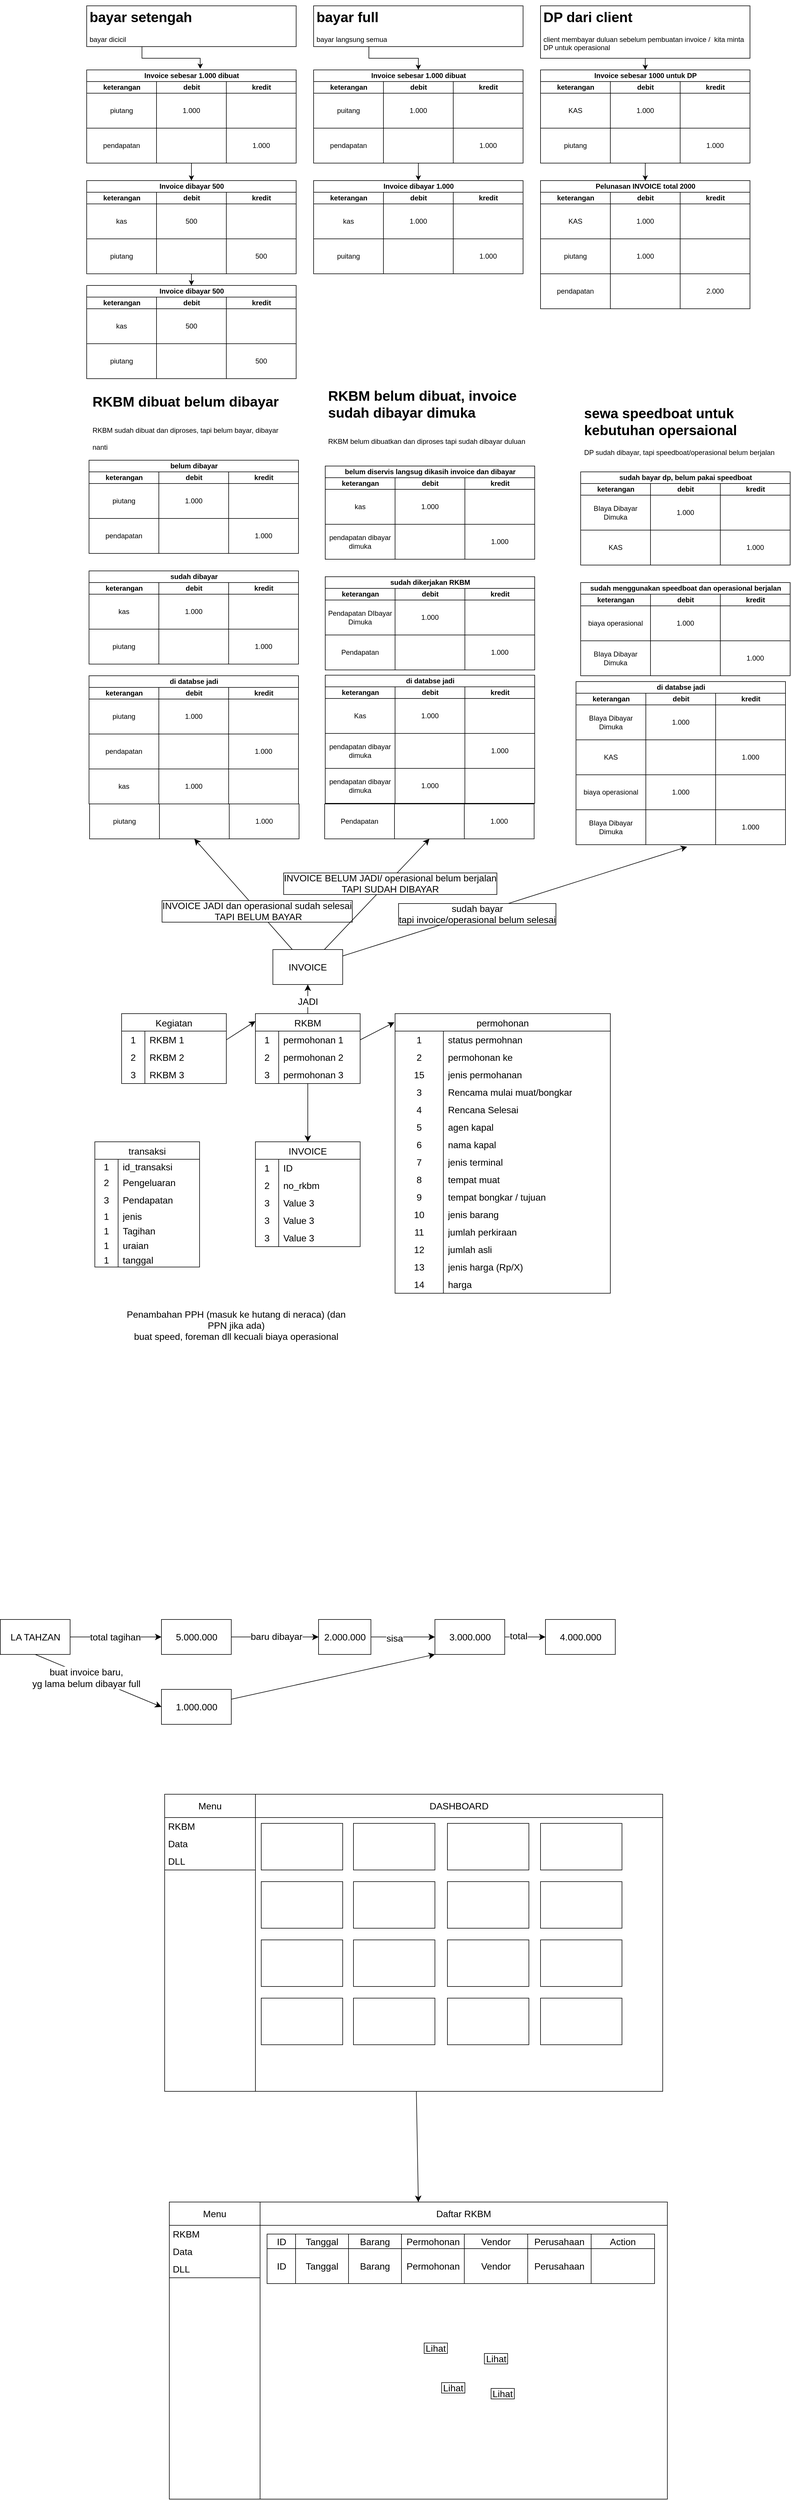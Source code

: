 <mxfile version="21.4.0" type="github">
  <diagram id="C5RBs43oDa-KdzZeNtuy" name="Page-1">
    <mxGraphModel dx="1247" dy="744" grid="1" gridSize="10" guides="1" tooltips="1" connect="1" arrows="1" fold="1" page="1" pageScale="1" pageWidth="827" pageHeight="1169" math="0" shadow="0">
      <root>
        <mxCell id="WIyWlLk6GJQsqaUBKTNV-0" />
        <mxCell id="WIyWlLk6GJQsqaUBKTNV-1" parent="WIyWlLk6GJQsqaUBKTNV-0" />
        <mxCell id="2MoQ2C0cXwXmk25jdBxl-92" value="" style="rounded=0;whiteSpace=wrap;html=1;" parent="WIyWlLk6GJQsqaUBKTNV-1" vertex="1">
          <mxGeometry x="610" y="20" width="360" height="70" as="geometry" />
        </mxCell>
        <mxCell id="2MoQ2C0cXwXmk25jdBxl-91" value="" style="rounded=0;whiteSpace=wrap;html=1;" parent="WIyWlLk6GJQsqaUBKTNV-1" vertex="1">
          <mxGeometry x="220" y="20" width="360" height="70" as="geometry" />
        </mxCell>
        <mxCell id="2MoQ2C0cXwXmk25jdBxl-3" value="Invoice sebesar 1.000 dibuat" style="swimlane;childLayout=stackLayout;resizeParent=1;resizeParentMax=0;startSize=20;html=1;" parent="WIyWlLk6GJQsqaUBKTNV-1" vertex="1">
          <mxGeometry x="220" y="130" width="360" height="160" as="geometry" />
        </mxCell>
        <mxCell id="2MoQ2C0cXwXmk25jdBxl-4" value="keterangan" style="swimlane;startSize=20;html=1;" parent="2MoQ2C0cXwXmk25jdBxl-3" vertex="1">
          <mxGeometry y="20" width="120" height="140" as="geometry" />
        </mxCell>
        <mxCell id="2MoQ2C0cXwXmk25jdBxl-11" value="pendapatan" style="rounded=0;whiteSpace=wrap;html=1;" parent="2MoQ2C0cXwXmk25jdBxl-4" vertex="1">
          <mxGeometry x="-4.547e-13" y="80" width="120" height="60" as="geometry" />
        </mxCell>
        <mxCell id="2MoQ2C0cXwXmk25jdBxl-5" value="debit" style="swimlane;startSize=20;html=1;" parent="2MoQ2C0cXwXmk25jdBxl-3" vertex="1">
          <mxGeometry x="120" y="20" width="120" height="140" as="geometry" />
        </mxCell>
        <mxCell id="2MoQ2C0cXwXmk25jdBxl-12" value="1.000" style="rounded=0;whiteSpace=wrap;html=1;" parent="2MoQ2C0cXwXmk25jdBxl-5" vertex="1">
          <mxGeometry x="-4.547e-13" y="20" width="120" height="60" as="geometry" />
        </mxCell>
        <mxCell id="2MoQ2C0cXwXmk25jdBxl-17" value="" style="rounded=0;whiteSpace=wrap;html=1;" parent="2MoQ2C0cXwXmk25jdBxl-5" vertex="1">
          <mxGeometry x="-4.547e-13" y="80" width="120" height="60" as="geometry" />
        </mxCell>
        <mxCell id="2MoQ2C0cXwXmk25jdBxl-6" value="kredit" style="swimlane;startSize=20;html=1;" parent="2MoQ2C0cXwXmk25jdBxl-3" vertex="1">
          <mxGeometry x="240" y="20" width="120" height="140" as="geometry" />
        </mxCell>
        <mxCell id="2MoQ2C0cXwXmk25jdBxl-15" value="1.000" style="rounded=0;whiteSpace=wrap;html=1;" parent="2MoQ2C0cXwXmk25jdBxl-6" vertex="1">
          <mxGeometry x="-4.547e-13" y="80" width="120" height="60" as="geometry" />
        </mxCell>
        <mxCell id="2MoQ2C0cXwXmk25jdBxl-16" value="" style="rounded=0;whiteSpace=wrap;html=1;" parent="2MoQ2C0cXwXmk25jdBxl-6" vertex="1">
          <mxGeometry x="-4.547e-13" y="20" width="120" height="60" as="geometry" />
        </mxCell>
        <mxCell id="2MoQ2C0cXwXmk25jdBxl-10" value="piutang" style="rounded=0;whiteSpace=wrap;html=1;" parent="WIyWlLk6GJQsqaUBKTNV-1" vertex="1">
          <mxGeometry x="220" y="170" width="120" height="60" as="geometry" />
        </mxCell>
        <mxCell id="2MoQ2C0cXwXmk25jdBxl-18" value="Invoice dibayar 1.000" style="swimlane;childLayout=stackLayout;resizeParent=1;resizeParentMax=0;startSize=20;html=1;" parent="WIyWlLk6GJQsqaUBKTNV-1" vertex="1">
          <mxGeometry x="610" y="320" width="360" height="160" as="geometry" />
        </mxCell>
        <mxCell id="2MoQ2C0cXwXmk25jdBxl-19" value="keterangan" style="swimlane;startSize=20;html=1;" parent="2MoQ2C0cXwXmk25jdBxl-18" vertex="1">
          <mxGeometry y="20" width="120" height="140" as="geometry" />
        </mxCell>
        <mxCell id="2MoQ2C0cXwXmk25jdBxl-20" value="puitang" style="rounded=0;whiteSpace=wrap;html=1;" parent="2MoQ2C0cXwXmk25jdBxl-19" vertex="1">
          <mxGeometry x="-4.547e-13" y="80" width="120" height="60" as="geometry" />
        </mxCell>
        <mxCell id="2MoQ2C0cXwXmk25jdBxl-27" value="kas" style="rounded=0;whiteSpace=wrap;html=1;" parent="2MoQ2C0cXwXmk25jdBxl-19" vertex="1">
          <mxGeometry x="-4.547e-13" y="20" width="120" height="60" as="geometry" />
        </mxCell>
        <mxCell id="2MoQ2C0cXwXmk25jdBxl-21" value="debit" style="swimlane;startSize=20;html=1;" parent="2MoQ2C0cXwXmk25jdBxl-18" vertex="1">
          <mxGeometry x="120" y="20" width="120" height="140" as="geometry" />
        </mxCell>
        <mxCell id="2MoQ2C0cXwXmk25jdBxl-22" value="1.000" style="rounded=0;whiteSpace=wrap;html=1;" parent="2MoQ2C0cXwXmk25jdBxl-21" vertex="1">
          <mxGeometry x="-4.547e-13" y="20" width="120" height="60" as="geometry" />
        </mxCell>
        <mxCell id="2MoQ2C0cXwXmk25jdBxl-23" value="" style="rounded=0;whiteSpace=wrap;html=1;" parent="2MoQ2C0cXwXmk25jdBxl-21" vertex="1">
          <mxGeometry x="-4.547e-13" y="80" width="120" height="60" as="geometry" />
        </mxCell>
        <mxCell id="2MoQ2C0cXwXmk25jdBxl-24" value="kredit" style="swimlane;startSize=20;html=1;" parent="2MoQ2C0cXwXmk25jdBxl-18" vertex="1">
          <mxGeometry x="240" y="20" width="120" height="140" as="geometry" />
        </mxCell>
        <mxCell id="2MoQ2C0cXwXmk25jdBxl-25" value="1.000" style="rounded=0;whiteSpace=wrap;html=1;" parent="2MoQ2C0cXwXmk25jdBxl-24" vertex="1">
          <mxGeometry x="-4.547e-13" y="80" width="120" height="60" as="geometry" />
        </mxCell>
        <mxCell id="2MoQ2C0cXwXmk25jdBxl-26" value="" style="rounded=0;whiteSpace=wrap;html=1;" parent="2MoQ2C0cXwXmk25jdBxl-24" vertex="1">
          <mxGeometry x="-4.547e-13" y="20" width="120" height="60" as="geometry" />
        </mxCell>
        <mxCell id="2MoQ2C0cXwXmk25jdBxl-53" value="Invoice dibayar 500" style="swimlane;childLayout=stackLayout;resizeParent=1;resizeParentMax=0;startSize=20;html=1;" parent="WIyWlLk6GJQsqaUBKTNV-1" vertex="1">
          <mxGeometry x="220" y="320" width="360" height="160" as="geometry" />
        </mxCell>
        <mxCell id="2MoQ2C0cXwXmk25jdBxl-54" value="keterangan" style="swimlane;startSize=20;html=1;" parent="2MoQ2C0cXwXmk25jdBxl-53" vertex="1">
          <mxGeometry y="20" width="120" height="140" as="geometry" />
        </mxCell>
        <mxCell id="2MoQ2C0cXwXmk25jdBxl-55" value="piutang" style="rounded=0;whiteSpace=wrap;html=1;" parent="2MoQ2C0cXwXmk25jdBxl-54" vertex="1">
          <mxGeometry x="-4.547e-13" y="80" width="120" height="60" as="geometry" />
        </mxCell>
        <mxCell id="2MoQ2C0cXwXmk25jdBxl-62" value="kas" style="rounded=0;whiteSpace=wrap;html=1;" parent="2MoQ2C0cXwXmk25jdBxl-54" vertex="1">
          <mxGeometry x="-4.547e-13" y="20" width="120" height="60" as="geometry" />
        </mxCell>
        <mxCell id="2MoQ2C0cXwXmk25jdBxl-56" value="debit" style="swimlane;startSize=20;html=1;" parent="2MoQ2C0cXwXmk25jdBxl-53" vertex="1">
          <mxGeometry x="120" y="20" width="120" height="140" as="geometry" />
        </mxCell>
        <mxCell id="2MoQ2C0cXwXmk25jdBxl-57" value="500" style="rounded=0;whiteSpace=wrap;html=1;" parent="2MoQ2C0cXwXmk25jdBxl-56" vertex="1">
          <mxGeometry x="-4.547e-13" y="20" width="120" height="60" as="geometry" />
        </mxCell>
        <mxCell id="2MoQ2C0cXwXmk25jdBxl-58" value="" style="rounded=0;whiteSpace=wrap;html=1;" parent="2MoQ2C0cXwXmk25jdBxl-56" vertex="1">
          <mxGeometry x="-4.547e-13" y="80" width="120" height="60" as="geometry" />
        </mxCell>
        <mxCell id="2MoQ2C0cXwXmk25jdBxl-59" value="kredit" style="swimlane;startSize=20;html=1;" parent="2MoQ2C0cXwXmk25jdBxl-53" vertex="1">
          <mxGeometry x="240" y="20" width="120" height="140" as="geometry" />
        </mxCell>
        <mxCell id="2MoQ2C0cXwXmk25jdBxl-60" value="500" style="rounded=0;whiteSpace=wrap;html=1;" parent="2MoQ2C0cXwXmk25jdBxl-59" vertex="1">
          <mxGeometry x="-4.547e-13" y="80" width="120" height="60" as="geometry" />
        </mxCell>
        <mxCell id="2MoQ2C0cXwXmk25jdBxl-61" value="" style="rounded=0;whiteSpace=wrap;html=1;" parent="2MoQ2C0cXwXmk25jdBxl-59" vertex="1">
          <mxGeometry x="-4.547e-13" y="20" width="120" height="60" as="geometry" />
        </mxCell>
        <mxCell id="2MoQ2C0cXwXmk25jdBxl-63" style="edgeStyle=orthogonalEdgeStyle;rounded=0;orthogonalLoop=1;jettySize=auto;html=1;exitX=0.5;exitY=1;exitDx=0;exitDy=0;entryX=0.5;entryY=0;entryDx=0;entryDy=0;" parent="WIyWlLk6GJQsqaUBKTNV-1" source="2MoQ2C0cXwXmk25jdBxl-17" target="2MoQ2C0cXwXmk25jdBxl-53" edge="1">
          <mxGeometry relative="1" as="geometry" />
        </mxCell>
        <mxCell id="2MoQ2C0cXwXmk25jdBxl-64" value="Invoice dibayar 500" style="swimlane;childLayout=stackLayout;resizeParent=1;resizeParentMax=0;startSize=20;html=1;" parent="WIyWlLk6GJQsqaUBKTNV-1" vertex="1">
          <mxGeometry x="220" y="500" width="360" height="160" as="geometry" />
        </mxCell>
        <mxCell id="2MoQ2C0cXwXmk25jdBxl-65" value="keterangan" style="swimlane;startSize=20;html=1;" parent="2MoQ2C0cXwXmk25jdBxl-64" vertex="1">
          <mxGeometry y="20" width="120" height="140" as="geometry" />
        </mxCell>
        <mxCell id="2MoQ2C0cXwXmk25jdBxl-66" value="piutang" style="rounded=0;whiteSpace=wrap;html=1;" parent="2MoQ2C0cXwXmk25jdBxl-65" vertex="1">
          <mxGeometry x="-4.547e-13" y="80" width="120" height="60" as="geometry" />
        </mxCell>
        <mxCell id="2MoQ2C0cXwXmk25jdBxl-67" value="kas" style="rounded=0;whiteSpace=wrap;html=1;" parent="2MoQ2C0cXwXmk25jdBxl-65" vertex="1">
          <mxGeometry x="-4.547e-13" y="20" width="120" height="60" as="geometry" />
        </mxCell>
        <mxCell id="2MoQ2C0cXwXmk25jdBxl-68" value="debit" style="swimlane;startSize=20;html=1;" parent="2MoQ2C0cXwXmk25jdBxl-64" vertex="1">
          <mxGeometry x="120" y="20" width="120" height="140" as="geometry" />
        </mxCell>
        <mxCell id="2MoQ2C0cXwXmk25jdBxl-69" value="500" style="rounded=0;whiteSpace=wrap;html=1;" parent="2MoQ2C0cXwXmk25jdBxl-68" vertex="1">
          <mxGeometry x="-4.547e-13" y="20" width="120" height="60" as="geometry" />
        </mxCell>
        <mxCell id="2MoQ2C0cXwXmk25jdBxl-70" value="" style="rounded=0;whiteSpace=wrap;html=1;" parent="2MoQ2C0cXwXmk25jdBxl-68" vertex="1">
          <mxGeometry x="-4.547e-13" y="80" width="120" height="60" as="geometry" />
        </mxCell>
        <mxCell id="2MoQ2C0cXwXmk25jdBxl-71" value="kredit" style="swimlane;startSize=20;html=1;" parent="2MoQ2C0cXwXmk25jdBxl-64" vertex="1">
          <mxGeometry x="240" y="20" width="120" height="140" as="geometry" />
        </mxCell>
        <mxCell id="2MoQ2C0cXwXmk25jdBxl-72" value="500" style="rounded=0;whiteSpace=wrap;html=1;" parent="2MoQ2C0cXwXmk25jdBxl-71" vertex="1">
          <mxGeometry x="-4.547e-13" y="80" width="120" height="60" as="geometry" />
        </mxCell>
        <mxCell id="2MoQ2C0cXwXmk25jdBxl-73" value="" style="rounded=0;whiteSpace=wrap;html=1;" parent="2MoQ2C0cXwXmk25jdBxl-71" vertex="1">
          <mxGeometry x="-4.547e-13" y="20" width="120" height="60" as="geometry" />
        </mxCell>
        <mxCell id="2MoQ2C0cXwXmk25jdBxl-74" style="edgeStyle=orthogonalEdgeStyle;rounded=0;orthogonalLoop=1;jettySize=auto;html=1;exitX=0.5;exitY=1;exitDx=0;exitDy=0;entryX=0.5;entryY=0;entryDx=0;entryDy=0;" parent="WIyWlLk6GJQsqaUBKTNV-1" source="2MoQ2C0cXwXmk25jdBxl-58" target="2MoQ2C0cXwXmk25jdBxl-64" edge="1">
          <mxGeometry relative="1" as="geometry" />
        </mxCell>
        <mxCell id="2MoQ2C0cXwXmk25jdBxl-75" value="Invoice sebesar 1.000 dibuat" style="swimlane;childLayout=stackLayout;resizeParent=1;resizeParentMax=0;startSize=20;html=1;" parent="WIyWlLk6GJQsqaUBKTNV-1" vertex="1">
          <mxGeometry x="610" y="130" width="360" height="160" as="geometry" />
        </mxCell>
        <mxCell id="2MoQ2C0cXwXmk25jdBxl-76" value="keterangan" style="swimlane;startSize=20;html=1;" parent="2MoQ2C0cXwXmk25jdBxl-75" vertex="1">
          <mxGeometry y="20" width="120" height="140" as="geometry" />
        </mxCell>
        <mxCell id="2MoQ2C0cXwXmk25jdBxl-77" value="pendapatan" style="rounded=0;whiteSpace=wrap;html=1;" parent="2MoQ2C0cXwXmk25jdBxl-76" vertex="1">
          <mxGeometry x="-4.547e-13" y="80" width="120" height="60" as="geometry" />
        </mxCell>
        <mxCell id="2MoQ2C0cXwXmk25jdBxl-84" value="puitang" style="rounded=0;whiteSpace=wrap;html=1;" parent="2MoQ2C0cXwXmk25jdBxl-76" vertex="1">
          <mxGeometry x="-4.547e-13" y="20" width="120" height="60" as="geometry" />
        </mxCell>
        <mxCell id="2MoQ2C0cXwXmk25jdBxl-78" value="debit" style="swimlane;startSize=20;html=1;" parent="2MoQ2C0cXwXmk25jdBxl-75" vertex="1">
          <mxGeometry x="120" y="20" width="120" height="140" as="geometry" />
        </mxCell>
        <mxCell id="2MoQ2C0cXwXmk25jdBxl-79" value="1.000" style="rounded=0;whiteSpace=wrap;html=1;" parent="2MoQ2C0cXwXmk25jdBxl-78" vertex="1">
          <mxGeometry x="-4.547e-13" y="20" width="120" height="60" as="geometry" />
        </mxCell>
        <mxCell id="2MoQ2C0cXwXmk25jdBxl-80" value="" style="rounded=0;whiteSpace=wrap;html=1;" parent="2MoQ2C0cXwXmk25jdBxl-78" vertex="1">
          <mxGeometry x="-4.547e-13" y="80" width="120" height="60" as="geometry" />
        </mxCell>
        <mxCell id="2MoQ2C0cXwXmk25jdBxl-81" value="kredit" style="swimlane;startSize=20;html=1;" parent="2MoQ2C0cXwXmk25jdBxl-75" vertex="1">
          <mxGeometry x="240" y="20" width="120" height="140" as="geometry" />
        </mxCell>
        <mxCell id="2MoQ2C0cXwXmk25jdBxl-82" value="1.000" style="rounded=0;whiteSpace=wrap;html=1;" parent="2MoQ2C0cXwXmk25jdBxl-81" vertex="1">
          <mxGeometry x="-4.547e-13" y="80" width="120" height="60" as="geometry" />
        </mxCell>
        <mxCell id="2MoQ2C0cXwXmk25jdBxl-83" value="" style="rounded=0;whiteSpace=wrap;html=1;" parent="2MoQ2C0cXwXmk25jdBxl-81" vertex="1">
          <mxGeometry x="-4.547e-13" y="20" width="120" height="60" as="geometry" />
        </mxCell>
        <mxCell id="2MoQ2C0cXwXmk25jdBxl-85" style="edgeStyle=orthogonalEdgeStyle;rounded=0;orthogonalLoop=1;jettySize=auto;html=1;exitX=0.5;exitY=1;exitDx=0;exitDy=0;entryX=0.5;entryY=0;entryDx=0;entryDy=0;" parent="WIyWlLk6GJQsqaUBKTNV-1" source="2MoQ2C0cXwXmk25jdBxl-78" target="2MoQ2C0cXwXmk25jdBxl-18" edge="1">
          <mxGeometry relative="1" as="geometry" />
        </mxCell>
        <mxCell id="2MoQ2C0cXwXmk25jdBxl-88" style="edgeStyle=orthogonalEdgeStyle;rounded=0;orthogonalLoop=1;jettySize=auto;html=1;exitX=0.5;exitY=1;exitDx=0;exitDy=0;entryX=0.542;entryY=-0.012;entryDx=0;entryDy=0;entryPerimeter=0;" parent="WIyWlLk6GJQsqaUBKTNV-1" source="2MoQ2C0cXwXmk25jdBxl-86" target="2MoQ2C0cXwXmk25jdBxl-3" edge="1">
          <mxGeometry relative="1" as="geometry" />
        </mxCell>
        <mxCell id="2MoQ2C0cXwXmk25jdBxl-86" value="&lt;h1&gt;bayar setengah&lt;/h1&gt;&lt;p&gt;bayar dicicil&lt;/p&gt;" style="text;html=1;strokeColor=none;fillColor=none;spacing=5;spacingTop=-20;whiteSpace=wrap;overflow=hidden;rounded=0;" parent="WIyWlLk6GJQsqaUBKTNV-1" vertex="1">
          <mxGeometry x="220" y="20" width="190" height="70" as="geometry" />
        </mxCell>
        <mxCell id="2MoQ2C0cXwXmk25jdBxl-90" style="edgeStyle=orthogonalEdgeStyle;rounded=0;orthogonalLoop=1;jettySize=auto;html=1;exitX=0.5;exitY=1;exitDx=0;exitDy=0;entryX=0.5;entryY=0;entryDx=0;entryDy=0;" parent="WIyWlLk6GJQsqaUBKTNV-1" source="2MoQ2C0cXwXmk25jdBxl-89" target="2MoQ2C0cXwXmk25jdBxl-75" edge="1">
          <mxGeometry relative="1" as="geometry" />
        </mxCell>
        <mxCell id="2MoQ2C0cXwXmk25jdBxl-89" value="&lt;h1&gt;bayar full&lt;/h1&gt;&lt;p&gt;bayar langsung semua&lt;/p&gt;" style="text;html=1;strokeColor=none;fillColor=none;spacing=5;spacingTop=-20;whiteSpace=wrap;overflow=hidden;rounded=0;" parent="WIyWlLk6GJQsqaUBKTNV-1" vertex="1">
          <mxGeometry x="610" y="20" width="190" height="70" as="geometry" />
        </mxCell>
        <mxCell id="nfKiZLi6P8qtk1P5oRgc-1" value="" style="rounded=0;whiteSpace=wrap;html=1;" parent="WIyWlLk6GJQsqaUBKTNV-1" vertex="1">
          <mxGeometry x="1000" y="20" width="360" height="90" as="geometry" />
        </mxCell>
        <mxCell id="nfKiZLi6P8qtk1P5oRgc-14" style="edgeStyle=orthogonalEdgeStyle;rounded=0;orthogonalLoop=1;jettySize=auto;html=1;exitX=0.5;exitY=1;exitDx=0;exitDy=0;entryX=0.5;entryY=0;entryDx=0;entryDy=0;" parent="WIyWlLk6GJQsqaUBKTNV-1" source="nfKiZLi6P8qtk1P5oRgc-2" target="nfKiZLi6P8qtk1P5oRgc-3" edge="1">
          <mxGeometry relative="1" as="geometry" />
        </mxCell>
        <mxCell id="nfKiZLi6P8qtk1P5oRgc-2" value="&lt;h1&gt;DP dari client&lt;/h1&gt;&lt;p&gt;client membayar duluan sebelum pembuatan invoice /&amp;nbsp; kita minta DP untuk operasional&lt;/p&gt;" style="text;html=1;strokeColor=none;fillColor=none;spacing=5;spacingTop=-20;whiteSpace=wrap;overflow=hidden;rounded=0;" parent="WIyWlLk6GJQsqaUBKTNV-1" vertex="1">
          <mxGeometry x="1000" y="20" width="360" height="90" as="geometry" />
        </mxCell>
        <mxCell id="nfKiZLi6P8qtk1P5oRgc-3" value="Invoice sebesar 1000 untuk DP" style="swimlane;childLayout=stackLayout;resizeParent=1;resizeParentMax=0;startSize=20;html=1;" parent="WIyWlLk6GJQsqaUBKTNV-1" vertex="1">
          <mxGeometry x="1000" y="130" width="360" height="160" as="geometry" />
        </mxCell>
        <mxCell id="nfKiZLi6P8qtk1P5oRgc-4" value="keterangan" style="swimlane;startSize=20;html=1;" parent="nfKiZLi6P8qtk1P5oRgc-3" vertex="1">
          <mxGeometry y="20" width="120" height="140" as="geometry" />
        </mxCell>
        <mxCell id="nfKiZLi6P8qtk1P5oRgc-5" value="piutang" style="rounded=0;whiteSpace=wrap;html=1;" parent="nfKiZLi6P8qtk1P5oRgc-4" vertex="1">
          <mxGeometry x="-4.547e-13" y="80" width="120" height="60" as="geometry" />
        </mxCell>
        <mxCell id="nfKiZLi6P8qtk1P5oRgc-6" value="KAS" style="rounded=0;whiteSpace=wrap;html=1;" parent="nfKiZLi6P8qtk1P5oRgc-4" vertex="1">
          <mxGeometry x="-4.547e-13" y="20" width="120" height="60" as="geometry" />
        </mxCell>
        <mxCell id="nfKiZLi6P8qtk1P5oRgc-7" value="debit" style="swimlane;startSize=20;html=1;" parent="nfKiZLi6P8qtk1P5oRgc-3" vertex="1">
          <mxGeometry x="120" y="20" width="120" height="140" as="geometry" />
        </mxCell>
        <mxCell id="nfKiZLi6P8qtk1P5oRgc-8" value="1.000" style="rounded=0;whiteSpace=wrap;html=1;" parent="nfKiZLi6P8qtk1P5oRgc-7" vertex="1">
          <mxGeometry x="-4.547e-13" y="20" width="120" height="60" as="geometry" />
        </mxCell>
        <mxCell id="nfKiZLi6P8qtk1P5oRgc-9" value="" style="rounded=0;whiteSpace=wrap;html=1;" parent="nfKiZLi6P8qtk1P5oRgc-7" vertex="1">
          <mxGeometry x="-4.547e-13" y="80" width="120" height="60" as="geometry" />
        </mxCell>
        <mxCell id="nfKiZLi6P8qtk1P5oRgc-10" value="kredit" style="swimlane;startSize=20;html=1;" parent="nfKiZLi6P8qtk1P5oRgc-3" vertex="1">
          <mxGeometry x="240" y="20" width="120" height="140" as="geometry" />
        </mxCell>
        <mxCell id="nfKiZLi6P8qtk1P5oRgc-11" value="1.000" style="rounded=0;whiteSpace=wrap;html=1;" parent="nfKiZLi6P8qtk1P5oRgc-10" vertex="1">
          <mxGeometry x="-4.547e-13" y="80" width="120" height="60" as="geometry" />
        </mxCell>
        <mxCell id="nfKiZLi6P8qtk1P5oRgc-12" value="" style="rounded=0;whiteSpace=wrap;html=1;" parent="nfKiZLi6P8qtk1P5oRgc-10" vertex="1">
          <mxGeometry x="-4.547e-13" y="20" width="120" height="60" as="geometry" />
        </mxCell>
        <mxCell id="nfKiZLi6P8qtk1P5oRgc-15" value="Pelunasan INVOICE total 2000" style="swimlane;childLayout=stackLayout;resizeParent=1;resizeParentMax=0;startSize=20;html=1;" parent="WIyWlLk6GJQsqaUBKTNV-1" vertex="1">
          <mxGeometry x="1000" y="320" width="360" height="160" as="geometry" />
        </mxCell>
        <mxCell id="nfKiZLi6P8qtk1P5oRgc-16" value="keterangan" style="swimlane;startSize=20;html=1;" parent="nfKiZLi6P8qtk1P5oRgc-15" vertex="1">
          <mxGeometry y="20" width="120" height="140" as="geometry" />
        </mxCell>
        <mxCell id="nfKiZLi6P8qtk1P5oRgc-17" value="piutang" style="rounded=0;whiteSpace=wrap;html=1;" parent="nfKiZLi6P8qtk1P5oRgc-16" vertex="1">
          <mxGeometry x="-4.547e-13" y="80" width="120" height="60" as="geometry" />
        </mxCell>
        <mxCell id="nfKiZLi6P8qtk1P5oRgc-18" value="KAS" style="rounded=0;whiteSpace=wrap;html=1;" parent="nfKiZLi6P8qtk1P5oRgc-16" vertex="1">
          <mxGeometry x="-4.547e-13" y="20" width="120" height="60" as="geometry" />
        </mxCell>
        <mxCell id="nfKiZLi6P8qtk1P5oRgc-19" value="debit" style="swimlane;startSize=20;html=1;" parent="nfKiZLi6P8qtk1P5oRgc-15" vertex="1">
          <mxGeometry x="120" y="20" width="120" height="140" as="geometry" />
        </mxCell>
        <mxCell id="nfKiZLi6P8qtk1P5oRgc-20" value="1.000" style="rounded=0;whiteSpace=wrap;html=1;" parent="nfKiZLi6P8qtk1P5oRgc-19" vertex="1">
          <mxGeometry x="-4.547e-13" y="20" width="120" height="60" as="geometry" />
        </mxCell>
        <mxCell id="nfKiZLi6P8qtk1P5oRgc-21" value="1.000" style="rounded=0;whiteSpace=wrap;html=1;" parent="nfKiZLi6P8qtk1P5oRgc-19" vertex="1">
          <mxGeometry x="-4.547e-13" y="80" width="120" height="60" as="geometry" />
        </mxCell>
        <mxCell id="nfKiZLi6P8qtk1P5oRgc-22" value="kredit" style="swimlane;startSize=20;html=1;" parent="nfKiZLi6P8qtk1P5oRgc-15" vertex="1">
          <mxGeometry x="240" y="20" width="120" height="140" as="geometry" />
        </mxCell>
        <mxCell id="nfKiZLi6P8qtk1P5oRgc-23" value="" style="rounded=0;whiteSpace=wrap;html=1;" parent="nfKiZLi6P8qtk1P5oRgc-22" vertex="1">
          <mxGeometry x="-4.547e-13" y="80" width="120" height="60" as="geometry" />
        </mxCell>
        <mxCell id="nfKiZLi6P8qtk1P5oRgc-24" value="" style="rounded=0;whiteSpace=wrap;html=1;" parent="nfKiZLi6P8qtk1P5oRgc-22" vertex="1">
          <mxGeometry x="-4.547e-13" y="20" width="120" height="60" as="geometry" />
        </mxCell>
        <mxCell id="nfKiZLi6P8qtk1P5oRgc-25" style="edgeStyle=orthogonalEdgeStyle;rounded=0;orthogonalLoop=1;jettySize=auto;html=1;exitX=0.5;exitY=1;exitDx=0;exitDy=0;entryX=0.5;entryY=0;entryDx=0;entryDy=0;" parent="WIyWlLk6GJQsqaUBKTNV-1" source="nfKiZLi6P8qtk1P5oRgc-9" target="nfKiZLi6P8qtk1P5oRgc-15" edge="1">
          <mxGeometry relative="1" as="geometry" />
        </mxCell>
        <mxCell id="nfKiZLi6P8qtk1P5oRgc-26" value="pendapatan" style="rounded=0;whiteSpace=wrap;html=1;" parent="WIyWlLk6GJQsqaUBKTNV-1" vertex="1">
          <mxGeometry x="1000.0" y="480" width="120" height="60" as="geometry" />
        </mxCell>
        <mxCell id="nfKiZLi6P8qtk1P5oRgc-27" value="" style="rounded=0;whiteSpace=wrap;html=1;" parent="WIyWlLk6GJQsqaUBKTNV-1" vertex="1">
          <mxGeometry x="1120.0" y="480" width="120" height="60" as="geometry" />
        </mxCell>
        <mxCell id="nfKiZLi6P8qtk1P5oRgc-28" value="2.000" style="rounded=0;whiteSpace=wrap;html=1;" parent="WIyWlLk6GJQsqaUBKTNV-1" vertex="1">
          <mxGeometry x="1240.0" y="480" width="120" height="60" as="geometry" />
        </mxCell>
        <mxCell id="nfKiZLi6P8qtk1P5oRgc-39" value="&lt;h1&gt;&lt;span style=&quot;background-color: initial;&quot;&gt;RKBM dibuat belum dibayar&lt;/span&gt;&lt;/h1&gt;&lt;h1&gt;&lt;span style=&quot;background-color: initial; font-size: 12px; font-weight: normal;&quot;&gt;RKBM sudah dibuat dan diproses, tapi belum bayar, dibayar nanti&lt;/span&gt;&lt;br&gt;&lt;/h1&gt;" style="text;html=1;strokeColor=none;fillColor=none;spacing=5;spacingTop=-20;whiteSpace=wrap;overflow=hidden;rounded=0;" parent="WIyWlLk6GJQsqaUBKTNV-1" vertex="1">
          <mxGeometry x="225" y="680" width="356" height="120" as="geometry" />
        </mxCell>
        <mxCell id="nfKiZLi6P8qtk1P5oRgc-41" value="belum dibayar" style="swimlane;childLayout=stackLayout;resizeParent=1;resizeParentMax=0;startSize=20;html=1;" parent="WIyWlLk6GJQsqaUBKTNV-1" vertex="1">
          <mxGeometry x="224" y="800" width="360" height="160" as="geometry" />
        </mxCell>
        <mxCell id="nfKiZLi6P8qtk1P5oRgc-42" value="keterangan" style="swimlane;startSize=20;html=1;" parent="nfKiZLi6P8qtk1P5oRgc-41" vertex="1">
          <mxGeometry y="20" width="120" height="140" as="geometry" />
        </mxCell>
        <mxCell id="nfKiZLi6P8qtk1P5oRgc-43" value="pendapatan" style="rounded=0;whiteSpace=wrap;html=1;" parent="nfKiZLi6P8qtk1P5oRgc-42" vertex="1">
          <mxGeometry x="-4.547e-13" y="80" width="120" height="60" as="geometry" />
        </mxCell>
        <mxCell id="nfKiZLi6P8qtk1P5oRgc-51" value="piutang" style="rounded=0;whiteSpace=wrap;html=1;" parent="nfKiZLi6P8qtk1P5oRgc-42" vertex="1">
          <mxGeometry x="-4.547e-13" y="20" width="120" height="60" as="geometry" />
        </mxCell>
        <mxCell id="nfKiZLi6P8qtk1P5oRgc-44" value="debit" style="swimlane;startSize=20;html=1;" parent="nfKiZLi6P8qtk1P5oRgc-41" vertex="1">
          <mxGeometry x="120" y="20" width="120" height="140" as="geometry" />
        </mxCell>
        <mxCell id="nfKiZLi6P8qtk1P5oRgc-45" value="1.000" style="rounded=0;whiteSpace=wrap;html=1;" parent="nfKiZLi6P8qtk1P5oRgc-44" vertex="1">
          <mxGeometry x="-4.547e-13" y="20" width="120" height="60" as="geometry" />
        </mxCell>
        <mxCell id="nfKiZLi6P8qtk1P5oRgc-46" value="" style="rounded=0;whiteSpace=wrap;html=1;" parent="nfKiZLi6P8qtk1P5oRgc-44" vertex="1">
          <mxGeometry x="-4.547e-13" y="80" width="120" height="60" as="geometry" />
        </mxCell>
        <mxCell id="nfKiZLi6P8qtk1P5oRgc-47" value="kredit" style="swimlane;startSize=20;html=1;" parent="nfKiZLi6P8qtk1P5oRgc-41" vertex="1">
          <mxGeometry x="240" y="20" width="120" height="140" as="geometry" />
        </mxCell>
        <mxCell id="nfKiZLi6P8qtk1P5oRgc-48" value="1.000" style="rounded=0;whiteSpace=wrap;html=1;" parent="nfKiZLi6P8qtk1P5oRgc-47" vertex="1">
          <mxGeometry x="-4.547e-13" y="80" width="120" height="60" as="geometry" />
        </mxCell>
        <mxCell id="nfKiZLi6P8qtk1P5oRgc-49" value="" style="rounded=0;whiteSpace=wrap;html=1;" parent="nfKiZLi6P8qtk1P5oRgc-47" vertex="1">
          <mxGeometry x="-4.547e-13" y="20" width="120" height="60" as="geometry" />
        </mxCell>
        <mxCell id="nfKiZLi6P8qtk1P5oRgc-50" value="piutang" style="rounded=0;whiteSpace=wrap;html=1;" parent="WIyWlLk6GJQsqaUBKTNV-1" vertex="1">
          <mxGeometry x="220" y="170" width="120" height="60" as="geometry" />
        </mxCell>
        <mxCell id="nfKiZLi6P8qtk1P5oRgc-52" value="sudah dibayar" style="swimlane;childLayout=stackLayout;resizeParent=1;resizeParentMax=0;startSize=20;html=1;" parent="WIyWlLk6GJQsqaUBKTNV-1" vertex="1">
          <mxGeometry x="224" y="990" width="360" height="160" as="geometry" />
        </mxCell>
        <mxCell id="nfKiZLi6P8qtk1P5oRgc-53" value="keterangan" style="swimlane;startSize=20;html=1;" parent="nfKiZLi6P8qtk1P5oRgc-52" vertex="1">
          <mxGeometry y="20" width="120" height="140" as="geometry" />
        </mxCell>
        <mxCell id="nfKiZLi6P8qtk1P5oRgc-54" value="piutang" style="rounded=0;whiteSpace=wrap;html=1;" parent="nfKiZLi6P8qtk1P5oRgc-53" vertex="1">
          <mxGeometry x="-4.547e-13" y="80" width="120" height="60" as="geometry" />
        </mxCell>
        <mxCell id="nfKiZLi6P8qtk1P5oRgc-55" value="kas" style="rounded=0;whiteSpace=wrap;html=1;" parent="nfKiZLi6P8qtk1P5oRgc-53" vertex="1">
          <mxGeometry x="-4.547e-13" y="20" width="120" height="60" as="geometry" />
        </mxCell>
        <mxCell id="nfKiZLi6P8qtk1P5oRgc-56" value="debit" style="swimlane;startSize=20;html=1;" parent="nfKiZLi6P8qtk1P5oRgc-52" vertex="1">
          <mxGeometry x="120" y="20" width="120" height="140" as="geometry" />
        </mxCell>
        <mxCell id="nfKiZLi6P8qtk1P5oRgc-57" value="1.000" style="rounded=0;whiteSpace=wrap;html=1;" parent="nfKiZLi6P8qtk1P5oRgc-56" vertex="1">
          <mxGeometry x="-4.547e-13" y="20" width="120" height="60" as="geometry" />
        </mxCell>
        <mxCell id="nfKiZLi6P8qtk1P5oRgc-58" value="" style="rounded=0;whiteSpace=wrap;html=1;" parent="nfKiZLi6P8qtk1P5oRgc-56" vertex="1">
          <mxGeometry x="-4.547e-13" y="80" width="120" height="60" as="geometry" />
        </mxCell>
        <mxCell id="nfKiZLi6P8qtk1P5oRgc-59" value="kredit" style="swimlane;startSize=20;html=1;" parent="nfKiZLi6P8qtk1P5oRgc-52" vertex="1">
          <mxGeometry x="240" y="20" width="120" height="140" as="geometry" />
        </mxCell>
        <mxCell id="nfKiZLi6P8qtk1P5oRgc-60" value="1.000" style="rounded=0;whiteSpace=wrap;html=1;" parent="nfKiZLi6P8qtk1P5oRgc-59" vertex="1">
          <mxGeometry x="-4.547e-13" y="80" width="120" height="60" as="geometry" />
        </mxCell>
        <mxCell id="nfKiZLi6P8qtk1P5oRgc-61" value="" style="rounded=0;whiteSpace=wrap;html=1;" parent="nfKiZLi6P8qtk1P5oRgc-59" vertex="1">
          <mxGeometry x="-4.547e-13" y="20" width="120" height="60" as="geometry" />
        </mxCell>
        <mxCell id="nfKiZLi6P8qtk1P5oRgc-62" value="&lt;h1&gt;&lt;span style=&quot;background-color: initial;&quot;&gt;RKBM belum dibuat, invoice sudah dibayar dimuka&lt;/span&gt;&lt;/h1&gt;&lt;h1&gt;&lt;span style=&quot;background-color: initial; font-size: 12px; font-weight: normal;&quot;&gt;RKBM belum dibuatkan dan diproses tapi sudah dibayar duluan&lt;/span&gt;&lt;br&gt;&lt;/h1&gt;" style="text;html=1;strokeColor=none;fillColor=none;spacing=5;spacingTop=-20;whiteSpace=wrap;overflow=hidden;rounded=0;" parent="WIyWlLk6GJQsqaUBKTNV-1" vertex="1">
          <mxGeometry x="630" y="670" width="356" height="120" as="geometry" />
        </mxCell>
        <mxCell id="nfKiZLi6P8qtk1P5oRgc-63" value="belum diservis langsug dikasih invoice dan dibayar" style="swimlane;childLayout=stackLayout;resizeParent=1;resizeParentMax=0;startSize=20;html=1;" parent="WIyWlLk6GJQsqaUBKTNV-1" vertex="1">
          <mxGeometry x="630" y="810" width="360" height="160" as="geometry" />
        </mxCell>
        <mxCell id="nfKiZLi6P8qtk1P5oRgc-64" value="keterangan" style="swimlane;startSize=20;html=1;" parent="nfKiZLi6P8qtk1P5oRgc-63" vertex="1">
          <mxGeometry y="20" width="120" height="140" as="geometry" />
        </mxCell>
        <mxCell id="nfKiZLi6P8qtk1P5oRgc-65" value="pendapatan dibayar dimuka" style="rounded=0;whiteSpace=wrap;html=1;" parent="nfKiZLi6P8qtk1P5oRgc-64" vertex="1">
          <mxGeometry x="-4.547e-13" y="80" width="120" height="60" as="geometry" />
        </mxCell>
        <mxCell id="nfKiZLi6P8qtk1P5oRgc-66" value="kas" style="rounded=0;whiteSpace=wrap;html=1;" parent="nfKiZLi6P8qtk1P5oRgc-64" vertex="1">
          <mxGeometry x="-4.547e-13" y="20" width="120" height="60" as="geometry" />
        </mxCell>
        <mxCell id="nfKiZLi6P8qtk1P5oRgc-67" value="debit" style="swimlane;startSize=20;html=1;" parent="nfKiZLi6P8qtk1P5oRgc-63" vertex="1">
          <mxGeometry x="120" y="20" width="120" height="140" as="geometry" />
        </mxCell>
        <mxCell id="nfKiZLi6P8qtk1P5oRgc-68" value="1.000" style="rounded=0;whiteSpace=wrap;html=1;" parent="nfKiZLi6P8qtk1P5oRgc-67" vertex="1">
          <mxGeometry x="-4.547e-13" y="20" width="120" height="60" as="geometry" />
        </mxCell>
        <mxCell id="nfKiZLi6P8qtk1P5oRgc-69" value="" style="rounded=0;whiteSpace=wrap;html=1;" parent="nfKiZLi6P8qtk1P5oRgc-67" vertex="1">
          <mxGeometry x="-4.547e-13" y="80" width="120" height="60" as="geometry" />
        </mxCell>
        <mxCell id="nfKiZLi6P8qtk1P5oRgc-70" value="kredit" style="swimlane;startSize=20;html=1;" parent="nfKiZLi6P8qtk1P5oRgc-63" vertex="1">
          <mxGeometry x="240" y="20" width="120" height="140" as="geometry" />
        </mxCell>
        <mxCell id="nfKiZLi6P8qtk1P5oRgc-71" value="1.000" style="rounded=0;whiteSpace=wrap;html=1;" parent="nfKiZLi6P8qtk1P5oRgc-70" vertex="1">
          <mxGeometry x="-4.547e-13" y="80" width="120" height="60" as="geometry" />
        </mxCell>
        <mxCell id="nfKiZLi6P8qtk1P5oRgc-72" value="" style="rounded=0;whiteSpace=wrap;html=1;" parent="nfKiZLi6P8qtk1P5oRgc-70" vertex="1">
          <mxGeometry x="-4.547e-13" y="20" width="120" height="60" as="geometry" />
        </mxCell>
        <mxCell id="nfKiZLi6P8qtk1P5oRgc-73" value="sudah dikerjakan RKBM" style="swimlane;childLayout=stackLayout;resizeParent=1;resizeParentMax=0;startSize=20;html=1;" parent="WIyWlLk6GJQsqaUBKTNV-1" vertex="1">
          <mxGeometry x="630" y="1000" width="360" height="160" as="geometry" />
        </mxCell>
        <mxCell id="nfKiZLi6P8qtk1P5oRgc-74" value="keterangan" style="swimlane;startSize=20;html=1;" parent="nfKiZLi6P8qtk1P5oRgc-73" vertex="1">
          <mxGeometry y="20" width="120" height="140" as="geometry" />
        </mxCell>
        <mxCell id="nfKiZLi6P8qtk1P5oRgc-75" value="Pendapatan" style="rounded=0;whiteSpace=wrap;html=1;" parent="nfKiZLi6P8qtk1P5oRgc-74" vertex="1">
          <mxGeometry x="-4.547e-13" y="80" width="120" height="60" as="geometry" />
        </mxCell>
        <mxCell id="nfKiZLi6P8qtk1P5oRgc-76" value="Pendapatan DIbayar Dimuka" style="rounded=0;whiteSpace=wrap;html=1;" parent="nfKiZLi6P8qtk1P5oRgc-74" vertex="1">
          <mxGeometry x="-4.547e-13" y="20" width="120" height="60" as="geometry" />
        </mxCell>
        <mxCell id="nfKiZLi6P8qtk1P5oRgc-77" value="debit" style="swimlane;startSize=20;html=1;" parent="nfKiZLi6P8qtk1P5oRgc-73" vertex="1">
          <mxGeometry x="120" y="20" width="120" height="140" as="geometry" />
        </mxCell>
        <mxCell id="nfKiZLi6P8qtk1P5oRgc-78" value="1.000" style="rounded=0;whiteSpace=wrap;html=1;" parent="nfKiZLi6P8qtk1P5oRgc-77" vertex="1">
          <mxGeometry x="-4.547e-13" y="20" width="120" height="60" as="geometry" />
        </mxCell>
        <mxCell id="nfKiZLi6P8qtk1P5oRgc-79" value="" style="rounded=0;whiteSpace=wrap;html=1;" parent="nfKiZLi6P8qtk1P5oRgc-77" vertex="1">
          <mxGeometry x="-4.547e-13" y="80" width="120" height="60" as="geometry" />
        </mxCell>
        <mxCell id="nfKiZLi6P8qtk1P5oRgc-80" value="kredit" style="swimlane;startSize=20;html=1;" parent="nfKiZLi6P8qtk1P5oRgc-73" vertex="1">
          <mxGeometry x="240" y="20" width="120" height="140" as="geometry" />
        </mxCell>
        <mxCell id="nfKiZLi6P8qtk1P5oRgc-81" value="1.000" style="rounded=0;whiteSpace=wrap;html=1;" parent="nfKiZLi6P8qtk1P5oRgc-80" vertex="1">
          <mxGeometry x="-4.547e-13" y="80" width="120" height="60" as="geometry" />
        </mxCell>
        <mxCell id="nfKiZLi6P8qtk1P5oRgc-82" value="" style="rounded=0;whiteSpace=wrap;html=1;" parent="nfKiZLi6P8qtk1P5oRgc-80" vertex="1">
          <mxGeometry x="-4.547e-13" y="20" width="120" height="60" as="geometry" />
        </mxCell>
        <mxCell id="nfKiZLi6P8qtk1P5oRgc-83" value="&lt;h1&gt;&lt;span style=&quot;background-color: initial;&quot;&gt;sewa speedboat untuk kebutuhan opersaional&lt;/span&gt;&lt;br&gt;&lt;/h1&gt;&lt;div&gt;DP sudah dibayar, tapi speedboat/operasional belum berjalan&lt;/div&gt;" style="text;html=1;strokeColor=none;fillColor=none;spacing=5;spacingTop=-20;whiteSpace=wrap;overflow=hidden;rounded=0;" parent="WIyWlLk6GJQsqaUBKTNV-1" vertex="1">
          <mxGeometry x="1070" y="700" width="356" height="130" as="geometry" />
        </mxCell>
        <mxCell id="nfKiZLi6P8qtk1P5oRgc-84" value="sudah bayar dp, belum pakai speedboat" style="swimlane;childLayout=stackLayout;resizeParent=1;resizeParentMax=0;startSize=20;html=1;" parent="WIyWlLk6GJQsqaUBKTNV-1" vertex="1">
          <mxGeometry x="1069" y="820" width="360" height="160" as="geometry" />
        </mxCell>
        <mxCell id="nfKiZLi6P8qtk1P5oRgc-85" value="keterangan" style="swimlane;startSize=20;html=1;" parent="nfKiZLi6P8qtk1P5oRgc-84" vertex="1">
          <mxGeometry y="20" width="120" height="140" as="geometry" />
        </mxCell>
        <mxCell id="nfKiZLi6P8qtk1P5oRgc-86" value="KAS" style="rounded=0;whiteSpace=wrap;html=1;" parent="nfKiZLi6P8qtk1P5oRgc-85" vertex="1">
          <mxGeometry x="-4.547e-13" y="80" width="120" height="60" as="geometry" />
        </mxCell>
        <mxCell id="nfKiZLi6P8qtk1P5oRgc-87" value="BIaya Dibayar Dimuka" style="rounded=0;whiteSpace=wrap;html=1;" parent="nfKiZLi6P8qtk1P5oRgc-85" vertex="1">
          <mxGeometry x="-4.547e-13" y="20" width="120" height="60" as="geometry" />
        </mxCell>
        <mxCell id="nfKiZLi6P8qtk1P5oRgc-88" value="debit" style="swimlane;startSize=20;html=1;" parent="nfKiZLi6P8qtk1P5oRgc-84" vertex="1">
          <mxGeometry x="120" y="20" width="120" height="140" as="geometry" />
        </mxCell>
        <mxCell id="nfKiZLi6P8qtk1P5oRgc-89" value="1.000" style="rounded=0;whiteSpace=wrap;html=1;" parent="nfKiZLi6P8qtk1P5oRgc-88" vertex="1">
          <mxGeometry x="-4.547e-13" y="20" width="120" height="60" as="geometry" />
        </mxCell>
        <mxCell id="nfKiZLi6P8qtk1P5oRgc-90" value="" style="rounded=0;whiteSpace=wrap;html=1;" parent="nfKiZLi6P8qtk1P5oRgc-88" vertex="1">
          <mxGeometry x="-4.547e-13" y="80" width="120" height="60" as="geometry" />
        </mxCell>
        <mxCell id="nfKiZLi6P8qtk1P5oRgc-91" value="kredit" style="swimlane;startSize=20;html=1;" parent="nfKiZLi6P8qtk1P5oRgc-84" vertex="1">
          <mxGeometry x="240" y="20" width="120" height="140" as="geometry" />
        </mxCell>
        <mxCell id="nfKiZLi6P8qtk1P5oRgc-92" value="1.000" style="rounded=0;whiteSpace=wrap;html=1;" parent="nfKiZLi6P8qtk1P5oRgc-91" vertex="1">
          <mxGeometry x="-4.547e-13" y="80" width="120" height="60" as="geometry" />
        </mxCell>
        <mxCell id="nfKiZLi6P8qtk1P5oRgc-93" value="" style="rounded=0;whiteSpace=wrap;html=1;" parent="nfKiZLi6P8qtk1P5oRgc-91" vertex="1">
          <mxGeometry x="-4.547e-13" y="20" width="120" height="60" as="geometry" />
        </mxCell>
        <mxCell id="nfKiZLi6P8qtk1P5oRgc-94" value="sudah menggunakan speedboat dan operasional berjalan" style="swimlane;childLayout=stackLayout;resizeParent=1;resizeParentMax=0;startSize=20;html=1;" parent="WIyWlLk6GJQsqaUBKTNV-1" vertex="1">
          <mxGeometry x="1069" y="1010" width="360" height="160" as="geometry" />
        </mxCell>
        <mxCell id="nfKiZLi6P8qtk1P5oRgc-95" value="keterangan" style="swimlane;startSize=20;html=1;" parent="nfKiZLi6P8qtk1P5oRgc-94" vertex="1">
          <mxGeometry y="20" width="120" height="140" as="geometry" />
        </mxCell>
        <mxCell id="nfKiZLi6P8qtk1P5oRgc-96" value="BIaya Dibayar Dimuka" style="rounded=0;whiteSpace=wrap;html=1;" parent="nfKiZLi6P8qtk1P5oRgc-95" vertex="1">
          <mxGeometry x="-4.547e-13" y="80" width="120" height="60" as="geometry" />
        </mxCell>
        <mxCell id="nfKiZLi6P8qtk1P5oRgc-97" value="biaya operasional" style="rounded=0;whiteSpace=wrap;html=1;" parent="nfKiZLi6P8qtk1P5oRgc-95" vertex="1">
          <mxGeometry x="-4.547e-13" y="20" width="120" height="60" as="geometry" />
        </mxCell>
        <mxCell id="nfKiZLi6P8qtk1P5oRgc-98" value="debit" style="swimlane;startSize=20;html=1;" parent="nfKiZLi6P8qtk1P5oRgc-94" vertex="1">
          <mxGeometry x="120" y="20" width="120" height="140" as="geometry" />
        </mxCell>
        <mxCell id="nfKiZLi6P8qtk1P5oRgc-99" value="1.000" style="rounded=0;whiteSpace=wrap;html=1;" parent="nfKiZLi6P8qtk1P5oRgc-98" vertex="1">
          <mxGeometry x="-4.547e-13" y="20" width="120" height="60" as="geometry" />
        </mxCell>
        <mxCell id="nfKiZLi6P8qtk1P5oRgc-100" value="" style="rounded=0;whiteSpace=wrap;html=1;" parent="nfKiZLi6P8qtk1P5oRgc-98" vertex="1">
          <mxGeometry x="-4.547e-13" y="80" width="120" height="60" as="geometry" />
        </mxCell>
        <mxCell id="nfKiZLi6P8qtk1P5oRgc-101" value="kredit" style="swimlane;startSize=20;html=1;" parent="nfKiZLi6P8qtk1P5oRgc-94" vertex="1">
          <mxGeometry x="240" y="20" width="120" height="140" as="geometry" />
        </mxCell>
        <mxCell id="nfKiZLi6P8qtk1P5oRgc-102" value="1.000" style="rounded=0;whiteSpace=wrap;html=1;" parent="nfKiZLi6P8qtk1P5oRgc-101" vertex="1">
          <mxGeometry x="-4.547e-13" y="80" width="120" height="60" as="geometry" />
        </mxCell>
        <mxCell id="nfKiZLi6P8qtk1P5oRgc-103" value="" style="rounded=0;whiteSpace=wrap;html=1;" parent="nfKiZLi6P8qtk1P5oRgc-101" vertex="1">
          <mxGeometry x="-4.547e-13" y="20" width="120" height="60" as="geometry" />
        </mxCell>
        <UserObject label="" tooltip="total tagihan&#xa;" id="cG6B9IGKPA7kkfLaw8Xj-2">
          <mxCell style="edgeStyle=none;curved=1;rounded=0;orthogonalLoop=1;jettySize=auto;html=1;exitX=1;exitY=0.5;exitDx=0;exitDy=0;entryX=0;entryY=0.5;entryDx=0;entryDy=0;fontSize=12;startSize=8;endSize=8;" parent="WIyWlLk6GJQsqaUBKTNV-1" source="cG6B9IGKPA7kkfLaw8Xj-0" target="cG6B9IGKPA7kkfLaw8Xj-1" edge="1">
            <mxGeometry relative="1" as="geometry">
              <Array as="points">
                <mxPoint x="228.5" y="2820" />
              </Array>
            </mxGeometry>
          </mxCell>
        </UserObject>
        <mxCell id="cG6B9IGKPA7kkfLaw8Xj-7" value="total tagihan" style="edgeLabel;html=1;align=center;verticalAlign=middle;resizable=0;points=[];fontSize=16;" parent="cG6B9IGKPA7kkfLaw8Xj-2" vertex="1" connectable="0">
          <mxGeometry x="-0.175" y="1" relative="1" as="geometry">
            <mxPoint x="12" y="1" as="offset" />
          </mxGeometry>
        </mxCell>
        <mxCell id="cG6B9IGKPA7kkfLaw8Xj-11" style="edgeStyle=none;curved=1;rounded=0;orthogonalLoop=1;jettySize=auto;html=1;exitX=0.5;exitY=1;exitDx=0;exitDy=0;entryX=0;entryY=0.5;entryDx=0;entryDy=0;fontSize=12;startSize=8;endSize=8;" parent="WIyWlLk6GJQsqaUBKTNV-1" source="cG6B9IGKPA7kkfLaw8Xj-0" target="cG6B9IGKPA7kkfLaw8Xj-10" edge="1">
          <mxGeometry relative="1" as="geometry" />
        </mxCell>
        <mxCell id="cG6B9IGKPA7kkfLaw8Xj-12" value="buat invoice baru,&lt;br&gt;yg lama belum dibayar full" style="edgeLabel;html=1;align=center;verticalAlign=middle;resizable=0;points=[];fontSize=16;" parent="cG6B9IGKPA7kkfLaw8Xj-11" vertex="1" connectable="0">
          <mxGeometry x="-0.179" y="-3" relative="1" as="geometry">
            <mxPoint x="-1" as="offset" />
          </mxGeometry>
        </mxCell>
        <mxCell id="cG6B9IGKPA7kkfLaw8Xj-0" value="LA TAHZAN" style="rounded=0;whiteSpace=wrap;html=1;fontSize=16;" parent="WIyWlLk6GJQsqaUBKTNV-1" vertex="1">
          <mxGeometry x="71.5" y="2790" width="120" height="60" as="geometry" />
        </mxCell>
        <mxCell id="cG6B9IGKPA7kkfLaw8Xj-8" style="edgeStyle=none;curved=1;rounded=0;orthogonalLoop=1;jettySize=auto;html=1;exitX=1;exitY=0.5;exitDx=0;exitDy=0;entryX=0;entryY=0.5;entryDx=0;entryDy=0;fontSize=12;startSize=8;endSize=8;" parent="WIyWlLk6GJQsqaUBKTNV-1" source="cG6B9IGKPA7kkfLaw8Xj-1" target="cG6B9IGKPA7kkfLaw8Xj-3" edge="1">
          <mxGeometry relative="1" as="geometry" />
        </mxCell>
        <mxCell id="cG6B9IGKPA7kkfLaw8Xj-9" value="baru dibayar" style="edgeLabel;html=1;align=center;verticalAlign=middle;resizable=0;points=[];fontSize=16;" parent="cG6B9IGKPA7kkfLaw8Xj-8" vertex="1" connectable="0">
          <mxGeometry x="-0.306" y="1" relative="1" as="geometry">
            <mxPoint x="25" as="offset" />
          </mxGeometry>
        </mxCell>
        <mxCell id="cG6B9IGKPA7kkfLaw8Xj-1" value="5.000.000" style="rounded=0;whiteSpace=wrap;html=1;fontSize=16;" parent="WIyWlLk6GJQsqaUBKTNV-1" vertex="1">
          <mxGeometry x="348.5" y="2790" width="120" height="60" as="geometry" />
        </mxCell>
        <mxCell id="cG6B9IGKPA7kkfLaw8Xj-14" style="edgeStyle=none;curved=1;rounded=0;orthogonalLoop=1;jettySize=auto;html=1;entryX=0;entryY=0.5;entryDx=0;entryDy=0;fontSize=12;startSize=8;endSize=8;" parent="WIyWlLk6GJQsqaUBKTNV-1" source="cG6B9IGKPA7kkfLaw8Xj-3" target="cG6B9IGKPA7kkfLaw8Xj-13" edge="1">
          <mxGeometry relative="1" as="geometry" />
        </mxCell>
        <mxCell id="cG6B9IGKPA7kkfLaw8Xj-15" value="sisa" style="edgeLabel;html=1;align=center;verticalAlign=middle;resizable=0;points=[];fontSize=16;" parent="cG6B9IGKPA7kkfLaw8Xj-14" vertex="1" connectable="0">
          <mxGeometry x="-0.273" y="-2" relative="1" as="geometry">
            <mxPoint as="offset" />
          </mxGeometry>
        </mxCell>
        <mxCell id="cG6B9IGKPA7kkfLaw8Xj-3" value="2.000.000" style="rounded=0;whiteSpace=wrap;html=1;fontSize=16;" parent="WIyWlLk6GJQsqaUBKTNV-1" vertex="1">
          <mxGeometry x="618.5" y="2790" width="90" height="60" as="geometry" />
        </mxCell>
        <mxCell id="cG6B9IGKPA7kkfLaw8Xj-17" style="edgeStyle=none;curved=1;rounded=0;orthogonalLoop=1;jettySize=auto;html=1;entryX=0;entryY=1;entryDx=0;entryDy=0;fontSize=12;startSize=8;endSize=8;" parent="WIyWlLk6GJQsqaUBKTNV-1" source="cG6B9IGKPA7kkfLaw8Xj-10" target="cG6B9IGKPA7kkfLaw8Xj-13" edge="1">
          <mxGeometry relative="1" as="geometry" />
        </mxCell>
        <mxCell id="cG6B9IGKPA7kkfLaw8Xj-10" value="1.000.000" style="rounded=0;whiteSpace=wrap;html=1;fontSize=16;" parent="WIyWlLk6GJQsqaUBKTNV-1" vertex="1">
          <mxGeometry x="348.5" y="2910" width="120" height="60" as="geometry" />
        </mxCell>
        <mxCell id="cG6B9IGKPA7kkfLaw8Xj-18" style="edgeStyle=none;curved=1;rounded=0;orthogonalLoop=1;jettySize=auto;html=1;exitX=1;exitY=0.5;exitDx=0;exitDy=0;entryX=0;entryY=0.5;entryDx=0;entryDy=0;fontSize=12;startSize=8;endSize=8;" parent="WIyWlLk6GJQsqaUBKTNV-1" source="cG6B9IGKPA7kkfLaw8Xj-13" target="cG6B9IGKPA7kkfLaw8Xj-16" edge="1">
          <mxGeometry relative="1" as="geometry" />
        </mxCell>
        <mxCell id="cG6B9IGKPA7kkfLaw8Xj-19" value="total" style="edgeLabel;html=1;align=center;verticalAlign=middle;resizable=0;points=[];fontSize=16;" parent="cG6B9IGKPA7kkfLaw8Xj-18" vertex="1" connectable="0">
          <mxGeometry x="-0.324" y="2" relative="1" as="geometry">
            <mxPoint as="offset" />
          </mxGeometry>
        </mxCell>
        <mxCell id="cG6B9IGKPA7kkfLaw8Xj-13" value="3.000.000" style="rounded=0;whiteSpace=wrap;html=1;fontSize=16;" parent="WIyWlLk6GJQsqaUBKTNV-1" vertex="1">
          <mxGeometry x="818.5" y="2790" width="120" height="60" as="geometry" />
        </mxCell>
        <mxCell id="cG6B9IGKPA7kkfLaw8Xj-16" value="4.000.000" style="rounded=0;whiteSpace=wrap;html=1;fontSize=16;" parent="WIyWlLk6GJQsqaUBKTNV-1" vertex="1">
          <mxGeometry x="1008.5" y="2790" width="120" height="60" as="geometry" />
        </mxCell>
        <mxCell id="V0xYjyDDSgr1FGFiApq1-106" style="edgeStyle=none;curved=1;rounded=0;orthogonalLoop=1;jettySize=auto;html=1;fontSize=12;startSize=8;endSize=8;" parent="WIyWlLk6GJQsqaUBKTNV-1" source="V0xYjyDDSgr1FGFiApq1-1" target="V0xYjyDDSgr1FGFiApq1-104" edge="1">
          <mxGeometry relative="1" as="geometry" />
        </mxCell>
        <mxCell id="V0xYjyDDSgr1FGFiApq1-107" value="JADI" style="edgeLabel;html=1;align=center;verticalAlign=middle;resizable=0;points=[];fontSize=16;" parent="V0xYjyDDSgr1FGFiApq1-106" vertex="1" connectable="0">
          <mxGeometry x="-0.163" relative="1" as="geometry">
            <mxPoint as="offset" />
          </mxGeometry>
        </mxCell>
        <mxCell id="p3iJY1DMoAtNJ5fQ37Z0-18" style="edgeStyle=none;curved=1;rounded=0;orthogonalLoop=1;jettySize=auto;html=1;entryX=0.5;entryY=0;entryDx=0;entryDy=0;fontSize=12;startSize=8;endSize=8;" parent="WIyWlLk6GJQsqaUBKTNV-1" source="V0xYjyDDSgr1FGFiApq1-1" target="V0xYjyDDSgr1FGFiApq1-108" edge="1">
          <mxGeometry relative="1" as="geometry" />
        </mxCell>
        <mxCell id="V0xYjyDDSgr1FGFiApq1-1" value="RKBM" style="shape=table;startSize=30;container=1;collapsible=0;childLayout=tableLayout;fixedRows=1;rowLines=0;fontStyle=0;strokeColor=default;fontSize=16;" parent="WIyWlLk6GJQsqaUBKTNV-1" vertex="1">
          <mxGeometry x="510" y="1750" width="180" height="120" as="geometry" />
        </mxCell>
        <mxCell id="V0xYjyDDSgr1FGFiApq1-2" value="" style="shape=tableRow;horizontal=0;startSize=0;swimlaneHead=0;swimlaneBody=0;top=0;left=0;bottom=0;right=0;collapsible=0;dropTarget=0;fillColor=none;points=[[0,0.5],[1,0.5]];portConstraint=eastwest;strokeColor=inherit;fontSize=16;" parent="V0xYjyDDSgr1FGFiApq1-1" vertex="1">
          <mxGeometry y="30" width="180" height="30" as="geometry" />
        </mxCell>
        <mxCell id="V0xYjyDDSgr1FGFiApq1-3" value="1" style="shape=partialRectangle;html=1;whiteSpace=wrap;connectable=0;fillColor=none;top=0;left=0;bottom=0;right=0;overflow=hidden;pointerEvents=1;strokeColor=inherit;fontSize=16;" parent="V0xYjyDDSgr1FGFiApq1-2" vertex="1">
          <mxGeometry width="40" height="30" as="geometry">
            <mxRectangle width="40" height="30" as="alternateBounds" />
          </mxGeometry>
        </mxCell>
        <mxCell id="V0xYjyDDSgr1FGFiApq1-4" value="permohonan 1" style="shape=partialRectangle;html=1;whiteSpace=wrap;connectable=0;fillColor=none;top=0;left=0;bottom=0;right=0;align=left;spacingLeft=6;overflow=hidden;strokeColor=inherit;fontSize=16;" parent="V0xYjyDDSgr1FGFiApq1-2" vertex="1">
          <mxGeometry x="40" width="140" height="30" as="geometry">
            <mxRectangle width="140" height="30" as="alternateBounds" />
          </mxGeometry>
        </mxCell>
        <mxCell id="V0xYjyDDSgr1FGFiApq1-5" value="" style="shape=tableRow;horizontal=0;startSize=0;swimlaneHead=0;swimlaneBody=0;top=0;left=0;bottom=0;right=0;collapsible=0;dropTarget=0;fillColor=none;points=[[0,0.5],[1,0.5]];portConstraint=eastwest;strokeColor=inherit;fontSize=16;" parent="V0xYjyDDSgr1FGFiApq1-1" vertex="1">
          <mxGeometry y="60" width="180" height="30" as="geometry" />
        </mxCell>
        <mxCell id="V0xYjyDDSgr1FGFiApq1-6" value="2" style="shape=partialRectangle;html=1;whiteSpace=wrap;connectable=0;fillColor=none;top=0;left=0;bottom=0;right=0;overflow=hidden;strokeColor=inherit;fontSize=16;" parent="V0xYjyDDSgr1FGFiApq1-5" vertex="1">
          <mxGeometry width="40" height="30" as="geometry">
            <mxRectangle width="40" height="30" as="alternateBounds" />
          </mxGeometry>
        </mxCell>
        <mxCell id="V0xYjyDDSgr1FGFiApq1-7" value="permohonan&amp;nbsp;2" style="shape=partialRectangle;html=1;whiteSpace=wrap;connectable=0;fillColor=none;top=0;left=0;bottom=0;right=0;align=left;spacingLeft=6;overflow=hidden;strokeColor=inherit;fontSize=16;" parent="V0xYjyDDSgr1FGFiApq1-5" vertex="1">
          <mxGeometry x="40" width="140" height="30" as="geometry">
            <mxRectangle width="140" height="30" as="alternateBounds" />
          </mxGeometry>
        </mxCell>
        <mxCell id="V0xYjyDDSgr1FGFiApq1-8" value="" style="shape=tableRow;horizontal=0;startSize=0;swimlaneHead=0;swimlaneBody=0;top=0;left=0;bottom=0;right=0;collapsible=0;dropTarget=0;fillColor=none;points=[[0,0.5],[1,0.5]];portConstraint=eastwest;strokeColor=inherit;fontSize=16;" parent="V0xYjyDDSgr1FGFiApq1-1" vertex="1">
          <mxGeometry y="90" width="180" height="30" as="geometry" />
        </mxCell>
        <mxCell id="V0xYjyDDSgr1FGFiApq1-9" value="3" style="shape=partialRectangle;html=1;whiteSpace=wrap;connectable=0;fillColor=none;top=0;left=0;bottom=0;right=0;overflow=hidden;strokeColor=inherit;fontSize=16;" parent="V0xYjyDDSgr1FGFiApq1-8" vertex="1">
          <mxGeometry width="40" height="30" as="geometry">
            <mxRectangle width="40" height="30" as="alternateBounds" />
          </mxGeometry>
        </mxCell>
        <mxCell id="V0xYjyDDSgr1FGFiApq1-10" value="permohonan&amp;nbsp;3" style="shape=partialRectangle;html=1;whiteSpace=wrap;connectable=0;fillColor=none;top=0;left=0;bottom=0;right=0;align=left;spacingLeft=6;overflow=hidden;strokeColor=inherit;fontSize=16;" parent="V0xYjyDDSgr1FGFiApq1-8" vertex="1">
          <mxGeometry x="40" width="140" height="30" as="geometry">
            <mxRectangle width="140" height="30" as="alternateBounds" />
          </mxGeometry>
        </mxCell>
        <mxCell id="V0xYjyDDSgr1FGFiApq1-11" value="Kegiatan" style="shape=table;startSize=30;container=1;collapsible=0;childLayout=tableLayout;fixedRows=1;rowLines=0;fontStyle=0;strokeColor=default;fontSize=16;" parent="WIyWlLk6GJQsqaUBKTNV-1" vertex="1">
          <mxGeometry x="280" y="1750" width="180" height="120" as="geometry" />
        </mxCell>
        <mxCell id="V0xYjyDDSgr1FGFiApq1-12" value="" style="shape=tableRow;horizontal=0;startSize=0;swimlaneHead=0;swimlaneBody=0;top=0;left=0;bottom=0;right=0;collapsible=0;dropTarget=0;fillColor=none;points=[[0,0.5],[1,0.5]];portConstraint=eastwest;strokeColor=inherit;fontSize=16;" parent="V0xYjyDDSgr1FGFiApq1-11" vertex="1">
          <mxGeometry y="30" width="180" height="30" as="geometry" />
        </mxCell>
        <mxCell id="V0xYjyDDSgr1FGFiApq1-13" value="1" style="shape=partialRectangle;html=1;whiteSpace=wrap;connectable=0;fillColor=none;top=0;left=0;bottom=0;right=0;overflow=hidden;pointerEvents=1;strokeColor=inherit;fontSize=16;" parent="V0xYjyDDSgr1FGFiApq1-12" vertex="1">
          <mxGeometry width="40" height="30" as="geometry">
            <mxRectangle width="40" height="30" as="alternateBounds" />
          </mxGeometry>
        </mxCell>
        <mxCell id="V0xYjyDDSgr1FGFiApq1-14" value="RKBM 1" style="shape=partialRectangle;html=1;whiteSpace=wrap;connectable=0;fillColor=none;top=0;left=0;bottom=0;right=0;align=left;spacingLeft=6;overflow=hidden;strokeColor=inherit;fontSize=16;" parent="V0xYjyDDSgr1FGFiApq1-12" vertex="1">
          <mxGeometry x="40" width="140" height="30" as="geometry">
            <mxRectangle width="140" height="30" as="alternateBounds" />
          </mxGeometry>
        </mxCell>
        <mxCell id="V0xYjyDDSgr1FGFiApq1-15" value="" style="shape=tableRow;horizontal=0;startSize=0;swimlaneHead=0;swimlaneBody=0;top=0;left=0;bottom=0;right=0;collapsible=0;dropTarget=0;fillColor=none;points=[[0,0.5],[1,0.5]];portConstraint=eastwest;strokeColor=inherit;fontSize=16;" parent="V0xYjyDDSgr1FGFiApq1-11" vertex="1">
          <mxGeometry y="60" width="180" height="30" as="geometry" />
        </mxCell>
        <mxCell id="V0xYjyDDSgr1FGFiApq1-16" value="2" style="shape=partialRectangle;html=1;whiteSpace=wrap;connectable=0;fillColor=none;top=0;left=0;bottom=0;right=0;overflow=hidden;strokeColor=inherit;fontSize=16;" parent="V0xYjyDDSgr1FGFiApq1-15" vertex="1">
          <mxGeometry width="40" height="30" as="geometry">
            <mxRectangle width="40" height="30" as="alternateBounds" />
          </mxGeometry>
        </mxCell>
        <mxCell id="V0xYjyDDSgr1FGFiApq1-17" value="RKBM&amp;nbsp;2" style="shape=partialRectangle;html=1;whiteSpace=wrap;connectable=0;fillColor=none;top=0;left=0;bottom=0;right=0;align=left;spacingLeft=6;overflow=hidden;strokeColor=inherit;fontSize=16;" parent="V0xYjyDDSgr1FGFiApq1-15" vertex="1">
          <mxGeometry x="40" width="140" height="30" as="geometry">
            <mxRectangle width="140" height="30" as="alternateBounds" />
          </mxGeometry>
        </mxCell>
        <mxCell id="V0xYjyDDSgr1FGFiApq1-18" value="" style="shape=tableRow;horizontal=0;startSize=0;swimlaneHead=0;swimlaneBody=0;top=0;left=0;bottom=0;right=0;collapsible=0;dropTarget=0;fillColor=none;points=[[0,0.5],[1,0.5]];portConstraint=eastwest;strokeColor=inherit;fontSize=16;" parent="V0xYjyDDSgr1FGFiApq1-11" vertex="1">
          <mxGeometry y="90" width="180" height="30" as="geometry" />
        </mxCell>
        <mxCell id="V0xYjyDDSgr1FGFiApq1-19" value="3" style="shape=partialRectangle;html=1;whiteSpace=wrap;connectable=0;fillColor=none;top=0;left=0;bottom=0;right=0;overflow=hidden;strokeColor=inherit;fontSize=16;" parent="V0xYjyDDSgr1FGFiApq1-18" vertex="1">
          <mxGeometry width="40" height="30" as="geometry">
            <mxRectangle width="40" height="30" as="alternateBounds" />
          </mxGeometry>
        </mxCell>
        <mxCell id="V0xYjyDDSgr1FGFiApq1-20" value="RKBM&amp;nbsp;3" style="shape=partialRectangle;html=1;whiteSpace=wrap;connectable=0;fillColor=none;top=0;left=0;bottom=0;right=0;align=left;spacingLeft=6;overflow=hidden;strokeColor=inherit;fontSize=16;" parent="V0xYjyDDSgr1FGFiApq1-18" vertex="1">
          <mxGeometry x="40" width="140" height="30" as="geometry">
            <mxRectangle width="140" height="30" as="alternateBounds" />
          </mxGeometry>
        </mxCell>
        <mxCell id="V0xYjyDDSgr1FGFiApq1-21" style="edgeStyle=none;curved=1;rounded=0;orthogonalLoop=1;jettySize=auto;html=1;exitX=1;exitY=0.5;exitDx=0;exitDy=0;entryX=0;entryY=0.108;entryDx=0;entryDy=0;entryPerimeter=0;fontSize=12;startSize=8;endSize=8;" parent="WIyWlLk6GJQsqaUBKTNV-1" source="V0xYjyDDSgr1FGFiApq1-12" target="V0xYjyDDSgr1FGFiApq1-1" edge="1">
          <mxGeometry relative="1" as="geometry" />
        </mxCell>
        <mxCell id="V0xYjyDDSgr1FGFiApq1-32" value="permohonan" style="shape=table;startSize=30;container=1;collapsible=0;childLayout=tableLayout;fixedRows=1;rowLines=0;fontStyle=0;strokeColor=default;fontSize=16;" parent="WIyWlLk6GJQsqaUBKTNV-1" vertex="1">
          <mxGeometry x="750" y="1750" width="370" height="480" as="geometry" />
        </mxCell>
        <mxCell id="V0xYjyDDSgr1FGFiApq1-33" value="" style="shape=tableRow;horizontal=0;startSize=0;swimlaneHead=0;swimlaneBody=0;top=0;left=0;bottom=0;right=0;collapsible=0;dropTarget=0;fillColor=none;points=[[0,0.5],[1,0.5]];portConstraint=eastwest;strokeColor=inherit;fontSize=16;" parent="V0xYjyDDSgr1FGFiApq1-32" vertex="1">
          <mxGeometry y="30" width="370" height="30" as="geometry" />
        </mxCell>
        <mxCell id="V0xYjyDDSgr1FGFiApq1-34" value="1" style="shape=partialRectangle;html=1;whiteSpace=wrap;connectable=0;fillColor=none;top=0;left=0;bottom=0;right=0;overflow=hidden;pointerEvents=1;strokeColor=inherit;fontSize=16;" parent="V0xYjyDDSgr1FGFiApq1-33" vertex="1">
          <mxGeometry width="83" height="30" as="geometry">
            <mxRectangle width="83" height="30" as="alternateBounds" />
          </mxGeometry>
        </mxCell>
        <mxCell id="V0xYjyDDSgr1FGFiApq1-35" value="status permohnan" style="shape=partialRectangle;html=1;whiteSpace=wrap;connectable=0;fillColor=none;top=0;left=0;bottom=0;right=0;align=left;spacingLeft=6;overflow=hidden;strokeColor=inherit;fontSize=16;" parent="V0xYjyDDSgr1FGFiApq1-33" vertex="1">
          <mxGeometry x="83" width="287" height="30" as="geometry">
            <mxRectangle width="287" height="30" as="alternateBounds" />
          </mxGeometry>
        </mxCell>
        <mxCell id="V0xYjyDDSgr1FGFiApq1-36" value="" style="shape=tableRow;horizontal=0;startSize=0;swimlaneHead=0;swimlaneBody=0;top=0;left=0;bottom=0;right=0;collapsible=0;dropTarget=0;fillColor=none;points=[[0,0.5],[1,0.5]];portConstraint=eastwest;strokeColor=inherit;fontSize=16;" parent="V0xYjyDDSgr1FGFiApq1-32" vertex="1">
          <mxGeometry y="60" width="370" height="30" as="geometry" />
        </mxCell>
        <mxCell id="V0xYjyDDSgr1FGFiApq1-37" value="2" style="shape=partialRectangle;html=1;whiteSpace=wrap;connectable=0;fillColor=none;top=0;left=0;bottom=0;right=0;overflow=hidden;strokeColor=inherit;fontSize=16;" parent="V0xYjyDDSgr1FGFiApq1-36" vertex="1">
          <mxGeometry width="83" height="30" as="geometry">
            <mxRectangle width="83" height="30" as="alternateBounds" />
          </mxGeometry>
        </mxCell>
        <mxCell id="V0xYjyDDSgr1FGFiApq1-38" value="permohonan ke" style="shape=partialRectangle;html=1;whiteSpace=wrap;connectable=0;fillColor=none;top=0;left=0;bottom=0;right=0;align=left;spacingLeft=6;overflow=hidden;strokeColor=inherit;fontSize=16;" parent="V0xYjyDDSgr1FGFiApq1-36" vertex="1">
          <mxGeometry x="83" width="287" height="30" as="geometry">
            <mxRectangle width="287" height="30" as="alternateBounds" />
          </mxGeometry>
        </mxCell>
        <mxCell id="V0xYjyDDSgr1FGFiApq1-100" value="" style="shape=tableRow;horizontal=0;startSize=0;swimlaneHead=0;swimlaneBody=0;top=0;left=0;bottom=0;right=0;collapsible=0;dropTarget=0;fillColor=none;points=[[0,0.5],[1,0.5]];portConstraint=eastwest;strokeColor=inherit;fontSize=16;" parent="V0xYjyDDSgr1FGFiApq1-32" vertex="1">
          <mxGeometry y="90" width="370" height="30" as="geometry" />
        </mxCell>
        <mxCell id="V0xYjyDDSgr1FGFiApq1-101" value="15" style="shape=partialRectangle;html=1;whiteSpace=wrap;connectable=0;fillColor=none;top=0;left=0;bottom=0;right=0;overflow=hidden;strokeColor=inherit;fontSize=16;" parent="V0xYjyDDSgr1FGFiApq1-100" vertex="1">
          <mxGeometry width="83" height="30" as="geometry">
            <mxRectangle width="83" height="30" as="alternateBounds" />
          </mxGeometry>
        </mxCell>
        <mxCell id="V0xYjyDDSgr1FGFiApq1-102" value="jenis permohanan" style="shape=partialRectangle;html=1;whiteSpace=wrap;connectable=0;fillColor=none;top=0;left=0;bottom=0;right=0;align=left;spacingLeft=6;overflow=hidden;strokeColor=inherit;fontSize=16;" parent="V0xYjyDDSgr1FGFiApq1-100" vertex="1">
          <mxGeometry x="83" width="287" height="30" as="geometry">
            <mxRectangle width="287" height="30" as="alternateBounds" />
          </mxGeometry>
        </mxCell>
        <mxCell id="V0xYjyDDSgr1FGFiApq1-39" value="" style="shape=tableRow;horizontal=0;startSize=0;swimlaneHead=0;swimlaneBody=0;top=0;left=0;bottom=0;right=0;collapsible=0;dropTarget=0;fillColor=none;points=[[0,0.5],[1,0.5]];portConstraint=eastwest;strokeColor=inherit;fontSize=16;" parent="V0xYjyDDSgr1FGFiApq1-32" vertex="1">
          <mxGeometry y="120" width="370" height="30" as="geometry" />
        </mxCell>
        <mxCell id="V0xYjyDDSgr1FGFiApq1-40" value="3" style="shape=partialRectangle;html=1;whiteSpace=wrap;connectable=0;fillColor=none;top=0;left=0;bottom=0;right=0;overflow=hidden;strokeColor=inherit;fontSize=16;" parent="V0xYjyDDSgr1FGFiApq1-39" vertex="1">
          <mxGeometry width="83" height="30" as="geometry">
            <mxRectangle width="83" height="30" as="alternateBounds" />
          </mxGeometry>
        </mxCell>
        <mxCell id="V0xYjyDDSgr1FGFiApq1-41" value="Rencama mulai muat/bongkar" style="shape=partialRectangle;html=1;whiteSpace=wrap;connectable=0;fillColor=none;top=0;left=0;bottom=0;right=0;align=left;spacingLeft=6;overflow=hidden;strokeColor=inherit;fontSize=16;" parent="V0xYjyDDSgr1FGFiApq1-39" vertex="1">
          <mxGeometry x="83" width="287" height="30" as="geometry">
            <mxRectangle width="287" height="30" as="alternateBounds" />
          </mxGeometry>
        </mxCell>
        <mxCell id="V0xYjyDDSgr1FGFiApq1-42" value="" style="shape=tableRow;horizontal=0;startSize=0;swimlaneHead=0;swimlaneBody=0;top=0;left=0;bottom=0;right=0;collapsible=0;dropTarget=0;fillColor=none;points=[[0,0.5],[1,0.5]];portConstraint=eastwest;strokeColor=inherit;fontSize=16;" parent="V0xYjyDDSgr1FGFiApq1-32" vertex="1">
          <mxGeometry y="150" width="370" height="30" as="geometry" />
        </mxCell>
        <mxCell id="V0xYjyDDSgr1FGFiApq1-43" value="4" style="shape=partialRectangle;html=1;whiteSpace=wrap;connectable=0;fillColor=none;top=0;left=0;bottom=0;right=0;overflow=hidden;strokeColor=inherit;fontSize=16;" parent="V0xYjyDDSgr1FGFiApq1-42" vertex="1">
          <mxGeometry width="83" height="30" as="geometry">
            <mxRectangle width="83" height="30" as="alternateBounds" />
          </mxGeometry>
        </mxCell>
        <mxCell id="V0xYjyDDSgr1FGFiApq1-44" value="Rencana Selesai" style="shape=partialRectangle;html=1;whiteSpace=wrap;connectable=0;fillColor=none;top=0;left=0;bottom=0;right=0;align=left;spacingLeft=6;overflow=hidden;strokeColor=inherit;fontSize=16;" parent="V0xYjyDDSgr1FGFiApq1-42" vertex="1">
          <mxGeometry x="83" width="287" height="30" as="geometry">
            <mxRectangle width="287" height="30" as="alternateBounds" />
          </mxGeometry>
        </mxCell>
        <mxCell id="V0xYjyDDSgr1FGFiApq1-45" value="" style="shape=tableRow;horizontal=0;startSize=0;swimlaneHead=0;swimlaneBody=0;top=0;left=0;bottom=0;right=0;collapsible=0;dropTarget=0;fillColor=none;points=[[0,0.5],[1,0.5]];portConstraint=eastwest;strokeColor=inherit;fontSize=16;" parent="V0xYjyDDSgr1FGFiApq1-32" vertex="1">
          <mxGeometry y="180" width="370" height="30" as="geometry" />
        </mxCell>
        <mxCell id="V0xYjyDDSgr1FGFiApq1-46" value="5" style="shape=partialRectangle;html=1;whiteSpace=wrap;connectable=0;fillColor=none;top=0;left=0;bottom=0;right=0;overflow=hidden;strokeColor=inherit;fontSize=16;" parent="V0xYjyDDSgr1FGFiApq1-45" vertex="1">
          <mxGeometry width="83" height="30" as="geometry">
            <mxRectangle width="83" height="30" as="alternateBounds" />
          </mxGeometry>
        </mxCell>
        <mxCell id="V0xYjyDDSgr1FGFiApq1-47" value="agen kapal" style="shape=partialRectangle;html=1;whiteSpace=wrap;connectable=0;fillColor=none;top=0;left=0;bottom=0;right=0;align=left;spacingLeft=6;overflow=hidden;strokeColor=inherit;fontSize=16;" parent="V0xYjyDDSgr1FGFiApq1-45" vertex="1">
          <mxGeometry x="83" width="287" height="30" as="geometry">
            <mxRectangle width="287" height="30" as="alternateBounds" />
          </mxGeometry>
        </mxCell>
        <mxCell id="V0xYjyDDSgr1FGFiApq1-64" value="" style="shape=tableRow;horizontal=0;startSize=0;swimlaneHead=0;swimlaneBody=0;top=0;left=0;bottom=0;right=0;collapsible=0;dropTarget=0;fillColor=none;points=[[0,0.5],[1,0.5]];portConstraint=eastwest;strokeColor=inherit;fontSize=16;" parent="V0xYjyDDSgr1FGFiApq1-32" vertex="1">
          <mxGeometry y="210" width="370" height="30" as="geometry" />
        </mxCell>
        <mxCell id="V0xYjyDDSgr1FGFiApq1-65" value="6" style="shape=partialRectangle;html=1;whiteSpace=wrap;connectable=0;fillColor=none;top=0;left=0;bottom=0;right=0;overflow=hidden;strokeColor=inherit;fontSize=16;" parent="V0xYjyDDSgr1FGFiApq1-64" vertex="1">
          <mxGeometry width="83" height="30" as="geometry">
            <mxRectangle width="83" height="30" as="alternateBounds" />
          </mxGeometry>
        </mxCell>
        <mxCell id="V0xYjyDDSgr1FGFiApq1-66" value="nama kapal" style="shape=partialRectangle;html=1;whiteSpace=wrap;connectable=0;fillColor=none;top=0;left=0;bottom=0;right=0;align=left;spacingLeft=6;overflow=hidden;strokeColor=inherit;fontSize=16;" parent="V0xYjyDDSgr1FGFiApq1-64" vertex="1">
          <mxGeometry x="83" width="287" height="30" as="geometry">
            <mxRectangle width="287" height="30" as="alternateBounds" />
          </mxGeometry>
        </mxCell>
        <mxCell id="V0xYjyDDSgr1FGFiApq1-67" value="" style="shape=tableRow;horizontal=0;startSize=0;swimlaneHead=0;swimlaneBody=0;top=0;left=0;bottom=0;right=0;collapsible=0;dropTarget=0;fillColor=none;points=[[0,0.5],[1,0.5]];portConstraint=eastwest;strokeColor=inherit;fontSize=16;" parent="V0xYjyDDSgr1FGFiApq1-32" vertex="1">
          <mxGeometry y="240" width="370" height="30" as="geometry" />
        </mxCell>
        <mxCell id="V0xYjyDDSgr1FGFiApq1-68" value="7" style="shape=partialRectangle;html=1;whiteSpace=wrap;connectable=0;fillColor=none;top=0;left=0;bottom=0;right=0;overflow=hidden;strokeColor=inherit;fontSize=16;" parent="V0xYjyDDSgr1FGFiApq1-67" vertex="1">
          <mxGeometry width="83" height="30" as="geometry">
            <mxRectangle width="83" height="30" as="alternateBounds" />
          </mxGeometry>
        </mxCell>
        <mxCell id="V0xYjyDDSgr1FGFiApq1-69" value="jenis terminal" style="shape=partialRectangle;html=1;whiteSpace=wrap;connectable=0;fillColor=none;top=0;left=0;bottom=0;right=0;align=left;spacingLeft=6;overflow=hidden;strokeColor=inherit;fontSize=16;" parent="V0xYjyDDSgr1FGFiApq1-67" vertex="1">
          <mxGeometry x="83" width="287" height="30" as="geometry">
            <mxRectangle width="287" height="30" as="alternateBounds" />
          </mxGeometry>
        </mxCell>
        <mxCell id="V0xYjyDDSgr1FGFiApq1-70" value="" style="shape=tableRow;horizontal=0;startSize=0;swimlaneHead=0;swimlaneBody=0;top=0;left=0;bottom=0;right=0;collapsible=0;dropTarget=0;fillColor=none;points=[[0,0.5],[1,0.5]];portConstraint=eastwest;strokeColor=inherit;fontSize=16;" parent="V0xYjyDDSgr1FGFiApq1-32" vertex="1">
          <mxGeometry y="270" width="370" height="30" as="geometry" />
        </mxCell>
        <mxCell id="V0xYjyDDSgr1FGFiApq1-71" value="8" style="shape=partialRectangle;html=1;whiteSpace=wrap;connectable=0;fillColor=none;top=0;left=0;bottom=0;right=0;overflow=hidden;strokeColor=inherit;fontSize=16;" parent="V0xYjyDDSgr1FGFiApq1-70" vertex="1">
          <mxGeometry width="83" height="30" as="geometry">
            <mxRectangle width="83" height="30" as="alternateBounds" />
          </mxGeometry>
        </mxCell>
        <mxCell id="V0xYjyDDSgr1FGFiApq1-72" value="tempat muat" style="shape=partialRectangle;html=1;whiteSpace=wrap;connectable=0;fillColor=none;top=0;left=0;bottom=0;right=0;align=left;spacingLeft=6;overflow=hidden;strokeColor=inherit;fontSize=16;" parent="V0xYjyDDSgr1FGFiApq1-70" vertex="1">
          <mxGeometry x="83" width="287" height="30" as="geometry">
            <mxRectangle width="287" height="30" as="alternateBounds" />
          </mxGeometry>
        </mxCell>
        <mxCell id="V0xYjyDDSgr1FGFiApq1-73" value="" style="shape=tableRow;horizontal=0;startSize=0;swimlaneHead=0;swimlaneBody=0;top=0;left=0;bottom=0;right=0;collapsible=0;dropTarget=0;fillColor=none;points=[[0,0.5],[1,0.5]];portConstraint=eastwest;strokeColor=inherit;fontSize=16;" parent="V0xYjyDDSgr1FGFiApq1-32" vertex="1">
          <mxGeometry y="300" width="370" height="30" as="geometry" />
        </mxCell>
        <mxCell id="V0xYjyDDSgr1FGFiApq1-74" value="9" style="shape=partialRectangle;html=1;whiteSpace=wrap;connectable=0;fillColor=none;top=0;left=0;bottom=0;right=0;overflow=hidden;strokeColor=inherit;fontSize=16;" parent="V0xYjyDDSgr1FGFiApq1-73" vertex="1">
          <mxGeometry width="83" height="30" as="geometry">
            <mxRectangle width="83" height="30" as="alternateBounds" />
          </mxGeometry>
        </mxCell>
        <mxCell id="V0xYjyDDSgr1FGFiApq1-75" value="tempat bongkar / tujuan" style="shape=partialRectangle;html=1;whiteSpace=wrap;connectable=0;fillColor=none;top=0;left=0;bottom=0;right=0;align=left;spacingLeft=6;overflow=hidden;strokeColor=inherit;fontSize=16;" parent="V0xYjyDDSgr1FGFiApq1-73" vertex="1">
          <mxGeometry x="83" width="287" height="30" as="geometry">
            <mxRectangle width="287" height="30" as="alternateBounds" />
          </mxGeometry>
        </mxCell>
        <mxCell id="V0xYjyDDSgr1FGFiApq1-76" value="" style="shape=tableRow;horizontal=0;startSize=0;swimlaneHead=0;swimlaneBody=0;top=0;left=0;bottom=0;right=0;collapsible=0;dropTarget=0;fillColor=none;points=[[0,0.5],[1,0.5]];portConstraint=eastwest;strokeColor=inherit;fontSize=16;" parent="V0xYjyDDSgr1FGFiApq1-32" vertex="1">
          <mxGeometry y="330" width="370" height="30" as="geometry" />
        </mxCell>
        <mxCell id="V0xYjyDDSgr1FGFiApq1-77" value="10" style="shape=partialRectangle;html=1;whiteSpace=wrap;connectable=0;fillColor=none;top=0;left=0;bottom=0;right=0;overflow=hidden;strokeColor=inherit;fontSize=16;" parent="V0xYjyDDSgr1FGFiApq1-76" vertex="1">
          <mxGeometry width="83" height="30" as="geometry">
            <mxRectangle width="83" height="30" as="alternateBounds" />
          </mxGeometry>
        </mxCell>
        <mxCell id="V0xYjyDDSgr1FGFiApq1-78" value="jenis barang" style="shape=partialRectangle;html=1;whiteSpace=wrap;connectable=0;fillColor=none;top=0;left=0;bottom=0;right=0;align=left;spacingLeft=6;overflow=hidden;strokeColor=inherit;fontSize=16;" parent="V0xYjyDDSgr1FGFiApq1-76" vertex="1">
          <mxGeometry x="83" width="287" height="30" as="geometry">
            <mxRectangle width="287" height="30" as="alternateBounds" />
          </mxGeometry>
        </mxCell>
        <mxCell id="V0xYjyDDSgr1FGFiApq1-79" value="" style="shape=tableRow;horizontal=0;startSize=0;swimlaneHead=0;swimlaneBody=0;top=0;left=0;bottom=0;right=0;collapsible=0;dropTarget=0;fillColor=none;points=[[0,0.5],[1,0.5]];portConstraint=eastwest;strokeColor=inherit;fontSize=16;" parent="V0xYjyDDSgr1FGFiApq1-32" vertex="1">
          <mxGeometry y="360" width="370" height="30" as="geometry" />
        </mxCell>
        <mxCell id="V0xYjyDDSgr1FGFiApq1-80" value="11" style="shape=partialRectangle;html=1;whiteSpace=wrap;connectable=0;fillColor=none;top=0;left=0;bottom=0;right=0;overflow=hidden;strokeColor=inherit;fontSize=16;" parent="V0xYjyDDSgr1FGFiApq1-79" vertex="1">
          <mxGeometry width="83" height="30" as="geometry">
            <mxRectangle width="83" height="30" as="alternateBounds" />
          </mxGeometry>
        </mxCell>
        <mxCell id="V0xYjyDDSgr1FGFiApq1-81" value="jumlah perkiraan" style="shape=partialRectangle;html=1;whiteSpace=wrap;connectable=0;fillColor=none;top=0;left=0;bottom=0;right=0;align=left;spacingLeft=6;overflow=hidden;strokeColor=inherit;fontSize=16;" parent="V0xYjyDDSgr1FGFiApq1-79" vertex="1">
          <mxGeometry x="83" width="287" height="30" as="geometry">
            <mxRectangle width="287" height="30" as="alternateBounds" />
          </mxGeometry>
        </mxCell>
        <mxCell id="V0xYjyDDSgr1FGFiApq1-82" value="" style="shape=tableRow;horizontal=0;startSize=0;swimlaneHead=0;swimlaneBody=0;top=0;left=0;bottom=0;right=0;collapsible=0;dropTarget=0;fillColor=none;points=[[0,0.5],[1,0.5]];portConstraint=eastwest;strokeColor=inherit;fontSize=16;" parent="V0xYjyDDSgr1FGFiApq1-32" vertex="1">
          <mxGeometry y="390" width="370" height="30" as="geometry" />
        </mxCell>
        <mxCell id="V0xYjyDDSgr1FGFiApq1-83" value="12" style="shape=partialRectangle;html=1;whiteSpace=wrap;connectable=0;fillColor=none;top=0;left=0;bottom=0;right=0;overflow=hidden;strokeColor=inherit;fontSize=16;" parent="V0xYjyDDSgr1FGFiApq1-82" vertex="1">
          <mxGeometry width="83" height="30" as="geometry">
            <mxRectangle width="83" height="30" as="alternateBounds" />
          </mxGeometry>
        </mxCell>
        <mxCell id="V0xYjyDDSgr1FGFiApq1-84" value="jumlah asli" style="shape=partialRectangle;html=1;whiteSpace=wrap;connectable=0;fillColor=none;top=0;left=0;bottom=0;right=0;align=left;spacingLeft=6;overflow=hidden;strokeColor=inherit;fontSize=16;" parent="V0xYjyDDSgr1FGFiApq1-82" vertex="1">
          <mxGeometry x="83" width="287" height="30" as="geometry">
            <mxRectangle width="287" height="30" as="alternateBounds" />
          </mxGeometry>
        </mxCell>
        <mxCell id="V0xYjyDDSgr1FGFiApq1-85" value="" style="shape=tableRow;horizontal=0;startSize=0;swimlaneHead=0;swimlaneBody=0;top=0;left=0;bottom=0;right=0;collapsible=0;dropTarget=0;fillColor=none;points=[[0,0.5],[1,0.5]];portConstraint=eastwest;strokeColor=inherit;fontSize=16;" parent="V0xYjyDDSgr1FGFiApq1-32" vertex="1">
          <mxGeometry y="420" width="370" height="30" as="geometry" />
        </mxCell>
        <mxCell id="V0xYjyDDSgr1FGFiApq1-86" value="13" style="shape=partialRectangle;html=1;whiteSpace=wrap;connectable=0;fillColor=none;top=0;left=0;bottom=0;right=0;overflow=hidden;strokeColor=inherit;fontSize=16;" parent="V0xYjyDDSgr1FGFiApq1-85" vertex="1">
          <mxGeometry width="83" height="30" as="geometry">
            <mxRectangle width="83" height="30" as="alternateBounds" />
          </mxGeometry>
        </mxCell>
        <mxCell id="V0xYjyDDSgr1FGFiApq1-87" value="jenis harga (Rp/X)" style="shape=partialRectangle;html=1;whiteSpace=wrap;connectable=0;fillColor=none;top=0;left=0;bottom=0;right=0;align=left;spacingLeft=6;overflow=hidden;strokeColor=inherit;fontSize=16;" parent="V0xYjyDDSgr1FGFiApq1-85" vertex="1">
          <mxGeometry x="83" width="287" height="30" as="geometry">
            <mxRectangle width="287" height="30" as="alternateBounds" />
          </mxGeometry>
        </mxCell>
        <mxCell id="V0xYjyDDSgr1FGFiApq1-88" value="" style="shape=tableRow;horizontal=0;startSize=0;swimlaneHead=0;swimlaneBody=0;top=0;left=0;bottom=0;right=0;collapsible=0;dropTarget=0;fillColor=none;points=[[0,0.5],[1,0.5]];portConstraint=eastwest;strokeColor=inherit;fontSize=16;" parent="V0xYjyDDSgr1FGFiApq1-32" vertex="1">
          <mxGeometry y="450" width="370" height="30" as="geometry" />
        </mxCell>
        <mxCell id="V0xYjyDDSgr1FGFiApq1-89" value="14" style="shape=partialRectangle;html=1;whiteSpace=wrap;connectable=0;fillColor=none;top=0;left=0;bottom=0;right=0;overflow=hidden;strokeColor=inherit;fontSize=16;" parent="V0xYjyDDSgr1FGFiApq1-88" vertex="1">
          <mxGeometry width="83" height="30" as="geometry">
            <mxRectangle width="83" height="30" as="alternateBounds" />
          </mxGeometry>
        </mxCell>
        <mxCell id="V0xYjyDDSgr1FGFiApq1-90" value="harga" style="shape=partialRectangle;html=1;whiteSpace=wrap;connectable=0;fillColor=none;top=0;left=0;bottom=0;right=0;align=left;spacingLeft=6;overflow=hidden;strokeColor=inherit;fontSize=16;" parent="V0xYjyDDSgr1FGFiApq1-88" vertex="1">
          <mxGeometry x="83" width="287" height="30" as="geometry">
            <mxRectangle width="287" height="30" as="alternateBounds" />
          </mxGeometry>
        </mxCell>
        <mxCell id="V0xYjyDDSgr1FGFiApq1-103" style="edgeStyle=none;curved=1;rounded=0;orthogonalLoop=1;jettySize=auto;html=1;entryX=-0.003;entryY=0.031;entryDx=0;entryDy=0;entryPerimeter=0;fontSize=12;startSize=8;endSize=8;exitX=1;exitY=0.5;exitDx=0;exitDy=0;" parent="WIyWlLk6GJQsqaUBKTNV-1" source="V0xYjyDDSgr1FGFiApq1-2" target="V0xYjyDDSgr1FGFiApq1-32" edge="1">
          <mxGeometry relative="1" as="geometry" />
        </mxCell>
        <mxCell id="V0xYjyDDSgr1FGFiApq1-174" style="edgeStyle=none;curved=1;rounded=0;orthogonalLoop=1;jettySize=auto;html=1;entryX=0.5;entryY=1;entryDx=0;entryDy=0;fontSize=12;startSize=8;endSize=8;" parent="WIyWlLk6GJQsqaUBKTNV-1" source="V0xYjyDDSgr1FGFiApq1-104" target="V0xYjyDDSgr1FGFiApq1-181" edge="1">
          <mxGeometry relative="1" as="geometry" />
        </mxCell>
        <mxCell id="V0xYjyDDSgr1FGFiApq1-177" value="INVOICE JADI dan operasional sudah selesai&#xa; TAPI BELUM BAYAR" style="edgeLabel;align=center;verticalAlign=middle;resizable=0;points=[];fontSize=16;labelBorderColor=default;" parent="V0xYjyDDSgr1FGFiApq1-174" vertex="1" connectable="0">
          <mxGeometry x="-0.286" y="1" relative="1" as="geometry">
            <mxPoint as="offset" />
          </mxGeometry>
        </mxCell>
        <mxCell id="V0xYjyDDSgr1FGFiApq1-175" style="edgeStyle=none;curved=1;rounded=0;orthogonalLoop=1;jettySize=auto;html=1;entryX=0.5;entryY=1;entryDx=0;entryDy=0;fontSize=12;startSize=8;endSize=8;" parent="WIyWlLk6GJQsqaUBKTNV-1" source="V0xYjyDDSgr1FGFiApq1-104" target="V0xYjyDDSgr1FGFiApq1-160" edge="1">
          <mxGeometry relative="1" as="geometry" />
        </mxCell>
        <mxCell id="V0xYjyDDSgr1FGFiApq1-187" value="INVOICE BELUM JADI/ operasional belum berjalan&#xa;TAPI SUDAH DIBAYAR" style="edgeLabel;align=center;verticalAlign=middle;resizable=0;points=[];fontSize=16;labelBorderColor=default;" parent="V0xYjyDDSgr1FGFiApq1-175" vertex="1" connectable="0">
          <mxGeometry x="0.228" y="-3" relative="1" as="geometry">
            <mxPoint as="offset" />
          </mxGeometry>
        </mxCell>
        <mxCell id="V0xYjyDDSgr1FGFiApq1-176" style="edgeStyle=none;curved=1;rounded=0;orthogonalLoop=1;jettySize=auto;html=1;entryX=0.592;entryY=1.06;entryDx=0;entryDy=0;entryPerimeter=0;fontSize=12;startSize=8;endSize=8;" parent="WIyWlLk6GJQsqaUBKTNV-1" source="V0xYjyDDSgr1FGFiApq1-104" target="V0xYjyDDSgr1FGFiApq1-172" edge="1">
          <mxGeometry relative="1" as="geometry" />
        </mxCell>
        <mxCell id="V0xYjyDDSgr1FGFiApq1-188" value="sudah bayar&#xa;tapi invoice/operasional belum selesai" style="edgeLabel;align=center;verticalAlign=middle;resizable=0;points=[];fontSize=16;labelBorderColor=default;" parent="V0xYjyDDSgr1FGFiApq1-176" vertex="1" connectable="0">
          <mxGeometry x="-0.219" relative="1" as="geometry">
            <mxPoint as="offset" />
          </mxGeometry>
        </mxCell>
        <mxCell id="V0xYjyDDSgr1FGFiApq1-104" value="INVOICE" style="rounded=0;whiteSpace=wrap;html=1;fontSize=16;" parent="WIyWlLk6GJQsqaUBKTNV-1" vertex="1">
          <mxGeometry x="540" y="1640" width="120" height="60" as="geometry" />
        </mxCell>
        <mxCell id="V0xYjyDDSgr1FGFiApq1-108" value="INVOICE" style="shape=table;startSize=30;container=1;collapsible=0;childLayout=tableLayout;fixedRows=1;rowLines=0;fontStyle=0;strokeColor=default;fontSize=16;" parent="WIyWlLk6GJQsqaUBKTNV-1" vertex="1">
          <mxGeometry x="510" y="1970" width="180" height="180" as="geometry" />
        </mxCell>
        <mxCell id="V0xYjyDDSgr1FGFiApq1-109" value="" style="shape=tableRow;horizontal=0;startSize=0;swimlaneHead=0;swimlaneBody=0;top=0;left=0;bottom=0;right=0;collapsible=0;dropTarget=0;fillColor=none;points=[[0,0.5],[1,0.5]];portConstraint=eastwest;strokeColor=inherit;fontSize=16;" parent="V0xYjyDDSgr1FGFiApq1-108" vertex="1">
          <mxGeometry y="30" width="180" height="30" as="geometry" />
        </mxCell>
        <mxCell id="V0xYjyDDSgr1FGFiApq1-110" value="1" style="shape=partialRectangle;html=1;whiteSpace=wrap;connectable=0;fillColor=none;top=0;left=0;bottom=0;right=0;overflow=hidden;pointerEvents=1;strokeColor=inherit;fontSize=16;" parent="V0xYjyDDSgr1FGFiApq1-109" vertex="1">
          <mxGeometry width="40" height="30" as="geometry">
            <mxRectangle width="40" height="30" as="alternateBounds" />
          </mxGeometry>
        </mxCell>
        <mxCell id="V0xYjyDDSgr1FGFiApq1-111" value="ID" style="shape=partialRectangle;html=1;whiteSpace=wrap;connectable=0;fillColor=none;top=0;left=0;bottom=0;right=0;align=left;spacingLeft=6;overflow=hidden;strokeColor=inherit;fontSize=16;" parent="V0xYjyDDSgr1FGFiApq1-109" vertex="1">
          <mxGeometry x="40" width="140" height="30" as="geometry">
            <mxRectangle width="140" height="30" as="alternateBounds" />
          </mxGeometry>
        </mxCell>
        <mxCell id="V0xYjyDDSgr1FGFiApq1-112" value="" style="shape=tableRow;horizontal=0;startSize=0;swimlaneHead=0;swimlaneBody=0;top=0;left=0;bottom=0;right=0;collapsible=0;dropTarget=0;fillColor=none;points=[[0,0.5],[1,0.5]];portConstraint=eastwest;strokeColor=inherit;fontSize=16;" parent="V0xYjyDDSgr1FGFiApq1-108" vertex="1">
          <mxGeometry y="60" width="180" height="30" as="geometry" />
        </mxCell>
        <mxCell id="V0xYjyDDSgr1FGFiApq1-113" value="2" style="shape=partialRectangle;html=1;whiteSpace=wrap;connectable=0;fillColor=none;top=0;left=0;bottom=0;right=0;overflow=hidden;strokeColor=inherit;fontSize=16;" parent="V0xYjyDDSgr1FGFiApq1-112" vertex="1">
          <mxGeometry width="40" height="30" as="geometry">
            <mxRectangle width="40" height="30" as="alternateBounds" />
          </mxGeometry>
        </mxCell>
        <mxCell id="V0xYjyDDSgr1FGFiApq1-114" value="no_rkbm" style="shape=partialRectangle;html=1;whiteSpace=wrap;connectable=0;fillColor=none;top=0;left=0;bottom=0;right=0;align=left;spacingLeft=6;overflow=hidden;strokeColor=inherit;fontSize=16;" parent="V0xYjyDDSgr1FGFiApq1-112" vertex="1">
          <mxGeometry x="40" width="140" height="30" as="geometry">
            <mxRectangle width="140" height="30" as="alternateBounds" />
          </mxGeometry>
        </mxCell>
        <mxCell id="V0xYjyDDSgr1FGFiApq1-115" value="" style="shape=tableRow;horizontal=0;startSize=0;swimlaneHead=0;swimlaneBody=0;top=0;left=0;bottom=0;right=0;collapsible=0;dropTarget=0;fillColor=none;points=[[0,0.5],[1,0.5]];portConstraint=eastwest;strokeColor=inherit;fontSize=16;" parent="V0xYjyDDSgr1FGFiApq1-108" vertex="1">
          <mxGeometry y="90" width="180" height="30" as="geometry" />
        </mxCell>
        <mxCell id="V0xYjyDDSgr1FGFiApq1-116" value="3" style="shape=partialRectangle;html=1;whiteSpace=wrap;connectable=0;fillColor=none;top=0;left=0;bottom=0;right=0;overflow=hidden;strokeColor=inherit;fontSize=16;" parent="V0xYjyDDSgr1FGFiApq1-115" vertex="1">
          <mxGeometry width="40" height="30" as="geometry">
            <mxRectangle width="40" height="30" as="alternateBounds" />
          </mxGeometry>
        </mxCell>
        <mxCell id="V0xYjyDDSgr1FGFiApq1-117" value="Value 3" style="shape=partialRectangle;html=1;whiteSpace=wrap;connectable=0;fillColor=none;top=0;left=0;bottom=0;right=0;align=left;spacingLeft=6;overflow=hidden;strokeColor=inherit;fontSize=16;" parent="V0xYjyDDSgr1FGFiApq1-115" vertex="1">
          <mxGeometry x="40" width="140" height="30" as="geometry">
            <mxRectangle width="140" height="30" as="alternateBounds" />
          </mxGeometry>
        </mxCell>
        <mxCell id="p3iJY1DMoAtNJ5fQ37Z0-0" value="" style="shape=tableRow;horizontal=0;startSize=0;swimlaneHead=0;swimlaneBody=0;top=0;left=0;bottom=0;right=0;collapsible=0;dropTarget=0;fillColor=none;points=[[0,0.5],[1,0.5]];portConstraint=eastwest;strokeColor=inherit;fontSize=16;" parent="V0xYjyDDSgr1FGFiApq1-108" vertex="1">
          <mxGeometry y="120" width="180" height="30" as="geometry" />
        </mxCell>
        <mxCell id="p3iJY1DMoAtNJ5fQ37Z0-1" value="3" style="shape=partialRectangle;html=1;whiteSpace=wrap;connectable=0;fillColor=none;top=0;left=0;bottom=0;right=0;overflow=hidden;strokeColor=inherit;fontSize=16;" parent="p3iJY1DMoAtNJ5fQ37Z0-0" vertex="1">
          <mxGeometry width="40" height="30" as="geometry">
            <mxRectangle width="40" height="30" as="alternateBounds" />
          </mxGeometry>
        </mxCell>
        <mxCell id="p3iJY1DMoAtNJ5fQ37Z0-2" value="Value 3" style="shape=partialRectangle;html=1;whiteSpace=wrap;connectable=0;fillColor=none;top=0;left=0;bottom=0;right=0;align=left;spacingLeft=6;overflow=hidden;strokeColor=inherit;fontSize=16;" parent="p3iJY1DMoAtNJ5fQ37Z0-0" vertex="1">
          <mxGeometry x="40" width="140" height="30" as="geometry">
            <mxRectangle width="140" height="30" as="alternateBounds" />
          </mxGeometry>
        </mxCell>
        <mxCell id="p3iJY1DMoAtNJ5fQ37Z0-3" value="" style="shape=tableRow;horizontal=0;startSize=0;swimlaneHead=0;swimlaneBody=0;top=0;left=0;bottom=0;right=0;collapsible=0;dropTarget=0;fillColor=none;points=[[0,0.5],[1,0.5]];portConstraint=eastwest;strokeColor=inherit;fontSize=16;" parent="V0xYjyDDSgr1FGFiApq1-108" vertex="1">
          <mxGeometry y="150" width="180" height="30" as="geometry" />
        </mxCell>
        <mxCell id="p3iJY1DMoAtNJ5fQ37Z0-4" value="3" style="shape=partialRectangle;html=1;whiteSpace=wrap;connectable=0;fillColor=none;top=0;left=0;bottom=0;right=0;overflow=hidden;strokeColor=inherit;fontSize=16;" parent="p3iJY1DMoAtNJ5fQ37Z0-3" vertex="1">
          <mxGeometry width="40" height="30" as="geometry">
            <mxRectangle width="40" height="30" as="alternateBounds" />
          </mxGeometry>
        </mxCell>
        <mxCell id="p3iJY1DMoAtNJ5fQ37Z0-5" value="Value 3" style="shape=partialRectangle;html=1;whiteSpace=wrap;connectable=0;fillColor=none;top=0;left=0;bottom=0;right=0;align=left;spacingLeft=6;overflow=hidden;strokeColor=inherit;fontSize=16;" parent="p3iJY1DMoAtNJ5fQ37Z0-3" vertex="1">
          <mxGeometry x="40" width="140" height="30" as="geometry">
            <mxRectangle width="140" height="30" as="alternateBounds" />
          </mxGeometry>
        </mxCell>
        <mxCell id="V0xYjyDDSgr1FGFiApq1-118" value="transaksi" style="shape=table;startSize=30;container=1;collapsible=0;childLayout=tableLayout;fixedRows=1;rowLines=0;fontStyle=0;strokeColor=default;fontSize=16;" parent="WIyWlLk6GJQsqaUBKTNV-1" vertex="1">
          <mxGeometry x="234" y="1970" width="180" height="215" as="geometry" />
        </mxCell>
        <mxCell id="V0xYjyDDSgr1FGFiApq1-119" value="" style="shape=tableRow;horizontal=0;startSize=0;swimlaneHead=0;swimlaneBody=0;top=0;left=0;bottom=0;right=0;collapsible=0;dropTarget=0;fillColor=none;points=[[0,0.5],[1,0.5]];portConstraint=eastwest;strokeColor=inherit;fontSize=16;" parent="V0xYjyDDSgr1FGFiApq1-118" vertex="1">
          <mxGeometry y="30" width="180" height="25" as="geometry" />
        </mxCell>
        <mxCell id="V0xYjyDDSgr1FGFiApq1-120" value="1" style="shape=partialRectangle;html=1;whiteSpace=wrap;connectable=0;fillColor=none;top=0;left=0;bottom=0;right=0;overflow=hidden;pointerEvents=1;strokeColor=inherit;fontSize=16;" parent="V0xYjyDDSgr1FGFiApq1-119" vertex="1">
          <mxGeometry width="40" height="25" as="geometry">
            <mxRectangle width="40" height="25" as="alternateBounds" />
          </mxGeometry>
        </mxCell>
        <mxCell id="V0xYjyDDSgr1FGFiApq1-121" value="id_transaksi" style="shape=partialRectangle;html=1;whiteSpace=wrap;connectable=0;fillColor=none;top=0;left=0;bottom=0;right=0;align=left;spacingLeft=6;overflow=hidden;strokeColor=inherit;fontSize=16;" parent="V0xYjyDDSgr1FGFiApq1-119" vertex="1">
          <mxGeometry x="40" width="140" height="25" as="geometry">
            <mxRectangle width="140" height="25" as="alternateBounds" />
          </mxGeometry>
        </mxCell>
        <mxCell id="V0xYjyDDSgr1FGFiApq1-122" value="" style="shape=tableRow;horizontal=0;startSize=0;swimlaneHead=0;swimlaneBody=0;top=0;left=0;bottom=0;right=0;collapsible=0;dropTarget=0;fillColor=none;points=[[0,0.5],[1,0.5]];portConstraint=eastwest;strokeColor=inherit;fontSize=16;" parent="V0xYjyDDSgr1FGFiApq1-118" vertex="1">
          <mxGeometry y="55" width="180" height="30" as="geometry" />
        </mxCell>
        <mxCell id="V0xYjyDDSgr1FGFiApq1-123" value="2" style="shape=partialRectangle;html=1;whiteSpace=wrap;connectable=0;fillColor=none;top=0;left=0;bottom=0;right=0;overflow=hidden;strokeColor=inherit;fontSize=16;" parent="V0xYjyDDSgr1FGFiApq1-122" vertex="1">
          <mxGeometry width="40" height="30" as="geometry">
            <mxRectangle width="40" height="30" as="alternateBounds" />
          </mxGeometry>
        </mxCell>
        <mxCell id="V0xYjyDDSgr1FGFiApq1-124" value="Pengeluaran" style="shape=partialRectangle;html=1;whiteSpace=wrap;connectable=0;fillColor=none;top=0;left=0;bottom=0;right=0;align=left;spacingLeft=6;overflow=hidden;strokeColor=inherit;fontSize=16;" parent="V0xYjyDDSgr1FGFiApq1-122" vertex="1">
          <mxGeometry x="40" width="140" height="30" as="geometry">
            <mxRectangle width="140" height="30" as="alternateBounds" />
          </mxGeometry>
        </mxCell>
        <mxCell id="V0xYjyDDSgr1FGFiApq1-125" value="" style="shape=tableRow;horizontal=0;startSize=0;swimlaneHead=0;swimlaneBody=0;top=0;left=0;bottom=0;right=0;collapsible=0;dropTarget=0;fillColor=none;points=[[0,0.5],[1,0.5]];portConstraint=eastwest;strokeColor=inherit;fontSize=16;" parent="V0xYjyDDSgr1FGFiApq1-118" vertex="1">
          <mxGeometry y="85" width="180" height="30" as="geometry" />
        </mxCell>
        <mxCell id="V0xYjyDDSgr1FGFiApq1-126" value="3" style="shape=partialRectangle;html=1;whiteSpace=wrap;connectable=0;fillColor=none;top=0;left=0;bottom=0;right=0;overflow=hidden;strokeColor=inherit;fontSize=16;" parent="V0xYjyDDSgr1FGFiApq1-125" vertex="1">
          <mxGeometry width="40" height="30" as="geometry">
            <mxRectangle width="40" height="30" as="alternateBounds" />
          </mxGeometry>
        </mxCell>
        <mxCell id="V0xYjyDDSgr1FGFiApq1-127" value="Pendapatan" style="shape=partialRectangle;html=1;whiteSpace=wrap;connectable=0;fillColor=none;top=0;left=0;bottom=0;right=0;align=left;spacingLeft=6;overflow=hidden;strokeColor=inherit;fontSize=16;" parent="V0xYjyDDSgr1FGFiApq1-125" vertex="1">
          <mxGeometry x="40" width="140" height="30" as="geometry">
            <mxRectangle width="140" height="30" as="alternateBounds" />
          </mxGeometry>
        </mxCell>
        <mxCell id="p3iJY1DMoAtNJ5fQ37Z0-6" value="" style="shape=tableRow;horizontal=0;startSize=0;swimlaneHead=0;swimlaneBody=0;top=0;left=0;bottom=0;right=0;collapsible=0;dropTarget=0;fillColor=none;points=[[0,0.5],[1,0.5]];portConstraint=eastwest;strokeColor=inherit;fontSize=16;" parent="V0xYjyDDSgr1FGFiApq1-118" vertex="1">
          <mxGeometry y="115" width="180" height="25" as="geometry" />
        </mxCell>
        <mxCell id="p3iJY1DMoAtNJ5fQ37Z0-7" value="1" style="shape=partialRectangle;html=1;whiteSpace=wrap;connectable=0;fillColor=none;top=0;left=0;bottom=0;right=0;overflow=hidden;pointerEvents=1;strokeColor=inherit;fontSize=16;" parent="p3iJY1DMoAtNJ5fQ37Z0-6" vertex="1">
          <mxGeometry width="40" height="25" as="geometry">
            <mxRectangle width="40" height="25" as="alternateBounds" />
          </mxGeometry>
        </mxCell>
        <mxCell id="p3iJY1DMoAtNJ5fQ37Z0-8" value="jenis" style="shape=partialRectangle;html=1;whiteSpace=wrap;connectable=0;fillColor=none;top=0;left=0;bottom=0;right=0;align=left;spacingLeft=6;overflow=hidden;strokeColor=inherit;fontSize=16;" parent="p3iJY1DMoAtNJ5fQ37Z0-6" vertex="1">
          <mxGeometry x="40" width="140" height="25" as="geometry">
            <mxRectangle width="140" height="25" as="alternateBounds" />
          </mxGeometry>
        </mxCell>
        <mxCell id="p3iJY1DMoAtNJ5fQ37Z0-9" value="" style="shape=tableRow;horizontal=0;startSize=0;swimlaneHead=0;swimlaneBody=0;top=0;left=0;bottom=0;right=0;collapsible=0;dropTarget=0;fillColor=none;points=[[0,0.5],[1,0.5]];portConstraint=eastwest;strokeColor=inherit;fontSize=16;" parent="V0xYjyDDSgr1FGFiApq1-118" vertex="1">
          <mxGeometry y="140" width="180" height="25" as="geometry" />
        </mxCell>
        <mxCell id="p3iJY1DMoAtNJ5fQ37Z0-10" value="1" style="shape=partialRectangle;html=1;whiteSpace=wrap;connectable=0;fillColor=none;top=0;left=0;bottom=0;right=0;overflow=hidden;pointerEvents=1;strokeColor=inherit;fontSize=16;" parent="p3iJY1DMoAtNJ5fQ37Z0-9" vertex="1">
          <mxGeometry width="40" height="25" as="geometry">
            <mxRectangle width="40" height="25" as="alternateBounds" />
          </mxGeometry>
        </mxCell>
        <mxCell id="p3iJY1DMoAtNJ5fQ37Z0-11" value="Tagihan" style="shape=partialRectangle;html=1;whiteSpace=wrap;connectable=0;fillColor=none;top=0;left=0;bottom=0;right=0;align=left;spacingLeft=6;overflow=hidden;strokeColor=inherit;fontSize=16;" parent="p3iJY1DMoAtNJ5fQ37Z0-9" vertex="1">
          <mxGeometry x="40" width="140" height="25" as="geometry">
            <mxRectangle width="140" height="25" as="alternateBounds" />
          </mxGeometry>
        </mxCell>
        <mxCell id="p3iJY1DMoAtNJ5fQ37Z0-12" value="" style="shape=tableRow;horizontal=0;startSize=0;swimlaneHead=0;swimlaneBody=0;top=0;left=0;bottom=0;right=0;collapsible=0;dropTarget=0;fillColor=none;points=[[0,0.5],[1,0.5]];portConstraint=eastwest;strokeColor=inherit;fontSize=16;" parent="V0xYjyDDSgr1FGFiApq1-118" vertex="1">
          <mxGeometry y="165" width="180" height="25" as="geometry" />
        </mxCell>
        <mxCell id="p3iJY1DMoAtNJ5fQ37Z0-13" value="1" style="shape=partialRectangle;html=1;whiteSpace=wrap;connectable=0;fillColor=none;top=0;left=0;bottom=0;right=0;overflow=hidden;pointerEvents=1;strokeColor=inherit;fontSize=16;" parent="p3iJY1DMoAtNJ5fQ37Z0-12" vertex="1">
          <mxGeometry width="40" height="25" as="geometry">
            <mxRectangle width="40" height="25" as="alternateBounds" />
          </mxGeometry>
        </mxCell>
        <mxCell id="p3iJY1DMoAtNJ5fQ37Z0-14" value="uraian" style="shape=partialRectangle;html=1;whiteSpace=wrap;connectable=0;fillColor=none;top=0;left=0;bottom=0;right=0;align=left;spacingLeft=6;overflow=hidden;strokeColor=inherit;fontSize=16;" parent="p3iJY1DMoAtNJ5fQ37Z0-12" vertex="1">
          <mxGeometry x="40" width="140" height="25" as="geometry">
            <mxRectangle width="140" height="25" as="alternateBounds" />
          </mxGeometry>
        </mxCell>
        <mxCell id="p3iJY1DMoAtNJ5fQ37Z0-15" value="" style="shape=tableRow;horizontal=0;startSize=0;swimlaneHead=0;swimlaneBody=0;top=0;left=0;bottom=0;right=0;collapsible=0;dropTarget=0;fillColor=none;points=[[0,0.5],[1,0.5]];portConstraint=eastwest;strokeColor=inherit;fontSize=16;" parent="V0xYjyDDSgr1FGFiApq1-118" vertex="1">
          <mxGeometry y="190" width="180" height="25" as="geometry" />
        </mxCell>
        <mxCell id="p3iJY1DMoAtNJ5fQ37Z0-16" value="1" style="shape=partialRectangle;html=1;whiteSpace=wrap;connectable=0;fillColor=none;top=0;left=0;bottom=0;right=0;overflow=hidden;pointerEvents=1;strokeColor=inherit;fontSize=16;" parent="p3iJY1DMoAtNJ5fQ37Z0-15" vertex="1">
          <mxGeometry width="40" height="25" as="geometry">
            <mxRectangle width="40" height="25" as="alternateBounds" />
          </mxGeometry>
        </mxCell>
        <mxCell id="p3iJY1DMoAtNJ5fQ37Z0-17" value="tanggal" style="shape=partialRectangle;html=1;whiteSpace=wrap;connectable=0;fillColor=none;top=0;left=0;bottom=0;right=0;align=left;spacingLeft=6;overflow=hidden;strokeColor=inherit;fontSize=16;" parent="p3iJY1DMoAtNJ5fQ37Z0-15" vertex="1">
          <mxGeometry x="40" width="140" height="25" as="geometry">
            <mxRectangle width="140" height="25" as="alternateBounds" />
          </mxGeometry>
        </mxCell>
        <mxCell id="V0xYjyDDSgr1FGFiApq1-130" value="di databse jadi" style="swimlane;childLayout=stackLayout;resizeParent=1;resizeParentMax=0;startSize=20;html=1;" parent="WIyWlLk6GJQsqaUBKTNV-1" vertex="1">
          <mxGeometry x="224" y="1170" width="360" height="160" as="geometry" />
        </mxCell>
        <mxCell id="V0xYjyDDSgr1FGFiApq1-131" value="keterangan" style="swimlane;startSize=20;html=1;" parent="V0xYjyDDSgr1FGFiApq1-130" vertex="1">
          <mxGeometry y="20" width="120" height="140" as="geometry" />
        </mxCell>
        <mxCell id="V0xYjyDDSgr1FGFiApq1-132" value="pendapatan" style="rounded=0;whiteSpace=wrap;html=1;" parent="V0xYjyDDSgr1FGFiApq1-131" vertex="1">
          <mxGeometry x="-4.547e-13" y="80" width="120" height="60" as="geometry" />
        </mxCell>
        <mxCell id="V0xYjyDDSgr1FGFiApq1-133" value="piutang" style="rounded=0;whiteSpace=wrap;html=1;" parent="V0xYjyDDSgr1FGFiApq1-131" vertex="1">
          <mxGeometry x="-4.547e-13" y="20" width="120" height="60" as="geometry" />
        </mxCell>
        <mxCell id="V0xYjyDDSgr1FGFiApq1-134" value="debit" style="swimlane;startSize=20;html=1;" parent="V0xYjyDDSgr1FGFiApq1-130" vertex="1">
          <mxGeometry x="120" y="20" width="120" height="140" as="geometry" />
        </mxCell>
        <mxCell id="V0xYjyDDSgr1FGFiApq1-135" value="1.000" style="rounded=0;whiteSpace=wrap;html=1;" parent="V0xYjyDDSgr1FGFiApq1-134" vertex="1">
          <mxGeometry x="-4.547e-13" y="20" width="120" height="60" as="geometry" />
        </mxCell>
        <mxCell id="V0xYjyDDSgr1FGFiApq1-136" value="" style="rounded=0;whiteSpace=wrap;html=1;" parent="V0xYjyDDSgr1FGFiApq1-134" vertex="1">
          <mxGeometry x="-4.547e-13" y="80" width="120" height="60" as="geometry" />
        </mxCell>
        <mxCell id="V0xYjyDDSgr1FGFiApq1-137" value="kredit" style="swimlane;startSize=20;html=1;" parent="V0xYjyDDSgr1FGFiApq1-130" vertex="1">
          <mxGeometry x="240" y="20" width="120" height="140" as="geometry" />
        </mxCell>
        <mxCell id="V0xYjyDDSgr1FGFiApq1-138" value="1.000" style="rounded=0;whiteSpace=wrap;html=1;" parent="V0xYjyDDSgr1FGFiApq1-137" vertex="1">
          <mxGeometry x="-4.547e-13" y="80" width="120" height="60" as="geometry" />
        </mxCell>
        <mxCell id="V0xYjyDDSgr1FGFiApq1-139" value="" style="rounded=0;whiteSpace=wrap;html=1;" parent="V0xYjyDDSgr1FGFiApq1-137" vertex="1">
          <mxGeometry x="-4.547e-13" y="20" width="120" height="60" as="geometry" />
        </mxCell>
        <mxCell id="V0xYjyDDSgr1FGFiApq1-142" value="kas" style="rounded=0;whiteSpace=wrap;html=1;" parent="WIyWlLk6GJQsqaUBKTNV-1" vertex="1">
          <mxGeometry x="224.0" y="1330" width="120" height="60" as="geometry" />
        </mxCell>
        <mxCell id="V0xYjyDDSgr1FGFiApq1-143" value="1.000" style="rounded=0;whiteSpace=wrap;html=1;" parent="WIyWlLk6GJQsqaUBKTNV-1" vertex="1">
          <mxGeometry x="344.0" y="1330" width="120" height="60" as="geometry" />
        </mxCell>
        <mxCell id="V0xYjyDDSgr1FGFiApq1-144" value="" style="rounded=0;whiteSpace=wrap;html=1;" parent="WIyWlLk6GJQsqaUBKTNV-1" vertex="1">
          <mxGeometry x="464.0" y="1330" width="120" height="60" as="geometry" />
        </mxCell>
        <mxCell id="V0xYjyDDSgr1FGFiApq1-145" value="di databse jadi" style="swimlane;childLayout=stackLayout;resizeParent=1;resizeParentMax=0;startSize=20;html=1;" parent="WIyWlLk6GJQsqaUBKTNV-1" vertex="1">
          <mxGeometry x="630" y="1169" width="360" height="160" as="geometry">
            <mxRectangle x="630" y="1169" width="130" height="30" as="alternateBounds" />
          </mxGeometry>
        </mxCell>
        <mxCell id="V0xYjyDDSgr1FGFiApq1-146" value="keterangan" style="swimlane;startSize=20;html=1;" parent="V0xYjyDDSgr1FGFiApq1-145" vertex="1">
          <mxGeometry y="20" width="120" height="140" as="geometry">
            <mxRectangle y="20" width="40" height="140" as="alternateBounds" />
          </mxGeometry>
        </mxCell>
        <mxCell id="V0xYjyDDSgr1FGFiApq1-147" value="pendapatan dibayar dimuka" style="rounded=0;whiteSpace=wrap;html=1;" parent="V0xYjyDDSgr1FGFiApq1-146" vertex="1">
          <mxGeometry x="-4.547e-13" y="80" width="120" height="60" as="geometry" />
        </mxCell>
        <mxCell id="V0xYjyDDSgr1FGFiApq1-148" value="Kas" style="rounded=0;whiteSpace=wrap;html=1;" parent="V0xYjyDDSgr1FGFiApq1-146" vertex="1">
          <mxGeometry x="-4.547e-13" y="20" width="120" height="60" as="geometry" />
        </mxCell>
        <mxCell id="V0xYjyDDSgr1FGFiApq1-149" value="debit" style="swimlane;startSize=20;html=1;" parent="V0xYjyDDSgr1FGFiApq1-145" vertex="1">
          <mxGeometry x="120" y="20" width="120" height="140" as="geometry" />
        </mxCell>
        <mxCell id="V0xYjyDDSgr1FGFiApq1-150" value="1.000" style="rounded=0;whiteSpace=wrap;html=1;" parent="V0xYjyDDSgr1FGFiApq1-149" vertex="1">
          <mxGeometry x="-4.547e-13" y="20" width="120" height="60" as="geometry" />
        </mxCell>
        <mxCell id="V0xYjyDDSgr1FGFiApq1-151" value="" style="rounded=0;whiteSpace=wrap;html=1;" parent="V0xYjyDDSgr1FGFiApq1-149" vertex="1">
          <mxGeometry x="-4.547e-13" y="80" width="120" height="60" as="geometry" />
        </mxCell>
        <mxCell id="V0xYjyDDSgr1FGFiApq1-152" value="kredit" style="swimlane;startSize=20;html=1;" parent="V0xYjyDDSgr1FGFiApq1-145" vertex="1">
          <mxGeometry x="240" y="20" width="120" height="140" as="geometry" />
        </mxCell>
        <mxCell id="V0xYjyDDSgr1FGFiApq1-153" value="1.000" style="rounded=0;whiteSpace=wrap;html=1;" parent="V0xYjyDDSgr1FGFiApq1-152" vertex="1">
          <mxGeometry x="-4.547e-13" y="80" width="120" height="60" as="geometry" />
        </mxCell>
        <mxCell id="V0xYjyDDSgr1FGFiApq1-154" value="" style="rounded=0;whiteSpace=wrap;html=1;" parent="V0xYjyDDSgr1FGFiApq1-152" vertex="1">
          <mxGeometry x="-4.547e-13" y="20" width="120" height="60" as="geometry" />
        </mxCell>
        <mxCell id="V0xYjyDDSgr1FGFiApq1-155" value="1.000" style="rounded=0;whiteSpace=wrap;html=1;" parent="WIyWlLk6GJQsqaUBKTNV-1" vertex="1">
          <mxGeometry x="750.0" y="1329" width="120" height="60" as="geometry" />
        </mxCell>
        <mxCell id="V0xYjyDDSgr1FGFiApq1-156" value="pendapatan dibayar dimuka" style="rounded=0;whiteSpace=wrap;html=1;" parent="WIyWlLk6GJQsqaUBKTNV-1" vertex="1">
          <mxGeometry x="630.0" y="1329" width="120" height="60" as="geometry" />
        </mxCell>
        <mxCell id="V0xYjyDDSgr1FGFiApq1-157" value="" style="rounded=0;whiteSpace=wrap;html=1;" parent="WIyWlLk6GJQsqaUBKTNV-1" vertex="1">
          <mxGeometry x="870.0" y="1329" width="120" height="60" as="geometry" />
        </mxCell>
        <mxCell id="V0xYjyDDSgr1FGFiApq1-159" value="1.000" style="rounded=0;whiteSpace=wrap;html=1;" parent="WIyWlLk6GJQsqaUBKTNV-1" vertex="1">
          <mxGeometry x="869.0" y="1390" width="120" height="60" as="geometry" />
        </mxCell>
        <mxCell id="V0xYjyDDSgr1FGFiApq1-160" value="" style="rounded=0;whiteSpace=wrap;html=1;" parent="WIyWlLk6GJQsqaUBKTNV-1" vertex="1">
          <mxGeometry x="749.0" y="1390" width="120" height="60" as="geometry" />
        </mxCell>
        <mxCell id="V0xYjyDDSgr1FGFiApq1-158" value="Pendapatan" style="rounded=0;whiteSpace=wrap;html=1;" parent="WIyWlLk6GJQsqaUBKTNV-1" vertex="1">
          <mxGeometry x="629.0" y="1390" width="120" height="60" as="geometry" />
        </mxCell>
        <mxCell id="V0xYjyDDSgr1FGFiApq1-161" value="di databse jadi" style="swimlane;childLayout=stackLayout;resizeParent=1;resizeParentMax=0;startSize=20;html=1;" parent="WIyWlLk6GJQsqaUBKTNV-1" vertex="1">
          <mxGeometry x="1061" y="1180" width="360" height="160" as="geometry" />
        </mxCell>
        <mxCell id="V0xYjyDDSgr1FGFiApq1-162" value="keterangan" style="swimlane;startSize=20;html=1;" parent="V0xYjyDDSgr1FGFiApq1-161" vertex="1">
          <mxGeometry y="20" width="120" height="140" as="geometry" />
        </mxCell>
        <mxCell id="V0xYjyDDSgr1FGFiApq1-163" value="KAS" style="rounded=0;whiteSpace=wrap;html=1;" parent="V0xYjyDDSgr1FGFiApq1-162" vertex="1">
          <mxGeometry x="-4.547e-13" y="80" width="120" height="60" as="geometry" />
        </mxCell>
        <mxCell id="V0xYjyDDSgr1FGFiApq1-164" value="BIaya Dibayar Dimuka" style="rounded=0;whiteSpace=wrap;html=1;" parent="V0xYjyDDSgr1FGFiApq1-162" vertex="1">
          <mxGeometry x="-4.547e-13" y="20" width="120" height="60" as="geometry" />
        </mxCell>
        <mxCell id="V0xYjyDDSgr1FGFiApq1-165" value="debit" style="swimlane;startSize=20;html=1;" parent="V0xYjyDDSgr1FGFiApq1-161" vertex="1">
          <mxGeometry x="120" y="20" width="120" height="140" as="geometry" />
        </mxCell>
        <mxCell id="V0xYjyDDSgr1FGFiApq1-166" value="1.000" style="rounded=0;whiteSpace=wrap;html=1;" parent="V0xYjyDDSgr1FGFiApq1-165" vertex="1">
          <mxGeometry x="-4.547e-13" y="20" width="120" height="60" as="geometry" />
        </mxCell>
        <mxCell id="V0xYjyDDSgr1FGFiApq1-167" value="" style="rounded=0;whiteSpace=wrap;html=1;" parent="V0xYjyDDSgr1FGFiApq1-165" vertex="1">
          <mxGeometry x="-4.547e-13" y="80" width="120" height="60" as="geometry" />
        </mxCell>
        <mxCell id="V0xYjyDDSgr1FGFiApq1-168" value="kredit" style="swimlane;startSize=20;html=1;" parent="V0xYjyDDSgr1FGFiApq1-161" vertex="1">
          <mxGeometry x="240" y="20" width="120" height="140" as="geometry" />
        </mxCell>
        <mxCell id="V0xYjyDDSgr1FGFiApq1-169" value="1.000" style="rounded=0;whiteSpace=wrap;html=1;" parent="V0xYjyDDSgr1FGFiApq1-168" vertex="1">
          <mxGeometry x="-4.547e-13" y="80" width="120" height="60" as="geometry" />
        </mxCell>
        <mxCell id="V0xYjyDDSgr1FGFiApq1-170" value="" style="rounded=0;whiteSpace=wrap;html=1;" parent="V0xYjyDDSgr1FGFiApq1-168" vertex="1">
          <mxGeometry x="-4.547e-13" y="20" width="120" height="60" as="geometry" />
        </mxCell>
        <mxCell id="V0xYjyDDSgr1FGFiApq1-171" value="BIaya Dibayar Dimuka" style="rounded=0;whiteSpace=wrap;html=1;" parent="WIyWlLk6GJQsqaUBKTNV-1" vertex="1">
          <mxGeometry x="1061.0" y="1400" width="120" height="60" as="geometry" />
        </mxCell>
        <mxCell id="V0xYjyDDSgr1FGFiApq1-172" value="" style="rounded=0;whiteSpace=wrap;html=1;" parent="WIyWlLk6GJQsqaUBKTNV-1" vertex="1">
          <mxGeometry x="1181.0" y="1400" width="120" height="60" as="geometry" />
        </mxCell>
        <mxCell id="V0xYjyDDSgr1FGFiApq1-173" value="1.000" style="rounded=0;whiteSpace=wrap;html=1;" parent="WIyWlLk6GJQsqaUBKTNV-1" vertex="1">
          <mxGeometry x="1301.0" y="1400" width="120" height="60" as="geometry" />
        </mxCell>
        <mxCell id="V0xYjyDDSgr1FGFiApq1-180" value="piutang" style="rounded=0;whiteSpace=wrap;html=1;" parent="WIyWlLk6GJQsqaUBKTNV-1" vertex="1">
          <mxGeometry x="225.0" y="1390" width="120" height="60" as="geometry" />
        </mxCell>
        <mxCell id="V0xYjyDDSgr1FGFiApq1-181" value="" style="rounded=0;whiteSpace=wrap;html=1;" parent="WIyWlLk6GJQsqaUBKTNV-1" vertex="1">
          <mxGeometry x="345.0" y="1390" width="120" height="60" as="geometry" />
        </mxCell>
        <mxCell id="V0xYjyDDSgr1FGFiApq1-182" value="1.000" style="rounded=0;whiteSpace=wrap;html=1;" parent="WIyWlLk6GJQsqaUBKTNV-1" vertex="1">
          <mxGeometry x="465.0" y="1390" width="120" height="60" as="geometry" />
        </mxCell>
        <mxCell id="V0xYjyDDSgr1FGFiApq1-184" value="biaya operasional" style="rounded=0;whiteSpace=wrap;html=1;" parent="WIyWlLk6GJQsqaUBKTNV-1" vertex="1">
          <mxGeometry x="1061.0" y="1340" width="120" height="60" as="geometry" />
        </mxCell>
        <mxCell id="V0xYjyDDSgr1FGFiApq1-185" value="1.000" style="rounded=0;whiteSpace=wrap;html=1;" parent="WIyWlLk6GJQsqaUBKTNV-1" vertex="1">
          <mxGeometry x="1181.0" y="1340" width="120" height="60" as="geometry" />
        </mxCell>
        <mxCell id="V0xYjyDDSgr1FGFiApq1-186" value="" style="rounded=0;whiteSpace=wrap;html=1;" parent="WIyWlLk6GJQsqaUBKTNV-1" vertex="1">
          <mxGeometry x="1301.0" y="1340" width="120" height="60" as="geometry" />
        </mxCell>
        <mxCell id="Kl45eTKb_peODKopue8P-0" style="edgeStyle=none;curved=1;rounded=0;orthogonalLoop=1;jettySize=auto;html=1;exitX=0.75;exitY=0;exitDx=0;exitDy=0;fontSize=12;startSize=8;endSize=8;" parent="WIyWlLk6GJQsqaUBKTNV-1" source="V0xYjyDDSgr1FGFiApq1-118" target="V0xYjyDDSgr1FGFiApq1-118" edge="1">
          <mxGeometry relative="1" as="geometry" />
        </mxCell>
        <mxCell id="Jr85qC3LLq6jMhso8RDC-0" value="Penambahan PPH (masuk ke hutang di neraca) (dan PPN jika ada)&lt;br&gt;buat speed, foreman dll kecuali biaya operasional" style="text;html=1;strokeColor=none;fillColor=none;align=center;verticalAlign=middle;whiteSpace=wrap;rounded=0;fontSize=16;" parent="WIyWlLk6GJQsqaUBKTNV-1" vertex="1">
          <mxGeometry x="284" y="2270" width="386" height="30" as="geometry" />
        </mxCell>
        <mxCell id="nlzosH4ZAb9XZ2yW1NHh-52" style="edgeStyle=none;curved=1;rounded=0;orthogonalLoop=1;jettySize=auto;html=1;entryX=0.5;entryY=0;entryDx=0;entryDy=0;fontSize=12;startSize=8;endSize=8;" edge="1" parent="WIyWlLk6GJQsqaUBKTNV-1" source="nlzosH4ZAb9XZ2yW1NHh-0" target="nlzosH4ZAb9XZ2yW1NHh-29">
          <mxGeometry relative="1" as="geometry" />
        </mxCell>
        <mxCell id="nlzosH4ZAb9XZ2yW1NHh-0" value="" style="rounded=0;whiteSpace=wrap;html=1;fontSize=16;" vertex="1" parent="WIyWlLk6GJQsqaUBKTNV-1">
          <mxGeometry x="354" y="3090" width="856" height="510" as="geometry" />
        </mxCell>
        <mxCell id="nlzosH4ZAb9XZ2yW1NHh-1" value="DASHBOARD" style="rounded=0;whiteSpace=wrap;html=1;fontSize=16;" vertex="1" parent="WIyWlLk6GJQsqaUBKTNV-1">
          <mxGeometry x="510" y="3090" width="700" height="40" as="geometry" />
        </mxCell>
        <mxCell id="nlzosH4ZAb9XZ2yW1NHh-2" value="" style="rounded=0;whiteSpace=wrap;html=1;fontSize=16;" vertex="1" parent="WIyWlLk6GJQsqaUBKTNV-1">
          <mxGeometry x="354" y="3090" width="156" height="510" as="geometry" />
        </mxCell>
        <mxCell id="nlzosH4ZAb9XZ2yW1NHh-6" value="Menu" style="swimlane;fontStyle=0;childLayout=stackLayout;horizontal=1;startSize=40;horizontalStack=0;resizeParent=1;resizeParentMax=0;resizeLast=0;collapsible=1;marginBottom=0;whiteSpace=wrap;html=1;fontSize=16;" vertex="1" parent="WIyWlLk6GJQsqaUBKTNV-1">
          <mxGeometry x="354" y="3090" width="156" height="130" as="geometry" />
        </mxCell>
        <mxCell id="nlzosH4ZAb9XZ2yW1NHh-7" value="RKBM" style="text;strokeColor=none;fillColor=none;align=left;verticalAlign=middle;spacingLeft=4;spacingRight=4;overflow=hidden;points=[[0,0.5],[1,0.5]];portConstraint=eastwest;rotatable=0;whiteSpace=wrap;html=1;fontSize=16;" vertex="1" parent="nlzosH4ZAb9XZ2yW1NHh-6">
          <mxGeometry y="40" width="156" height="30" as="geometry" />
        </mxCell>
        <mxCell id="nlzosH4ZAb9XZ2yW1NHh-8" value="Data" style="text;strokeColor=none;fillColor=none;align=left;verticalAlign=middle;spacingLeft=4;spacingRight=4;overflow=hidden;points=[[0,0.5],[1,0.5]];portConstraint=eastwest;rotatable=0;whiteSpace=wrap;html=1;fontSize=16;" vertex="1" parent="nlzosH4ZAb9XZ2yW1NHh-6">
          <mxGeometry y="70" width="156" height="30" as="geometry" />
        </mxCell>
        <mxCell id="nlzosH4ZAb9XZ2yW1NHh-9" value="DLL" style="text;strokeColor=none;fillColor=none;align=left;verticalAlign=middle;spacingLeft=4;spacingRight=4;overflow=hidden;points=[[0,0.5],[1,0.5]];portConstraint=eastwest;rotatable=0;whiteSpace=wrap;html=1;fontSize=16;" vertex="1" parent="nlzosH4ZAb9XZ2yW1NHh-6">
          <mxGeometry y="100" width="156" height="30" as="geometry" />
        </mxCell>
        <mxCell id="nlzosH4ZAb9XZ2yW1NHh-13" value="" style="rounded=0;whiteSpace=wrap;html=1;fontSize=16;" vertex="1" parent="WIyWlLk6GJQsqaUBKTNV-1">
          <mxGeometry x="520" y="3140" width="140" height="80" as="geometry" />
        </mxCell>
        <mxCell id="nlzosH4ZAb9XZ2yW1NHh-14" value="" style="rounded=0;whiteSpace=wrap;html=1;fontSize=16;" vertex="1" parent="WIyWlLk6GJQsqaUBKTNV-1">
          <mxGeometry x="678.5" y="3140" width="140" height="80" as="geometry" />
        </mxCell>
        <mxCell id="nlzosH4ZAb9XZ2yW1NHh-15" value="" style="rounded=0;whiteSpace=wrap;html=1;fontSize=16;" vertex="1" parent="WIyWlLk6GJQsqaUBKTNV-1">
          <mxGeometry x="840" y="3140" width="140" height="80" as="geometry" />
        </mxCell>
        <mxCell id="nlzosH4ZAb9XZ2yW1NHh-16" value="" style="rounded=0;whiteSpace=wrap;html=1;fontSize=16;" vertex="1" parent="WIyWlLk6GJQsqaUBKTNV-1">
          <mxGeometry x="1000" y="3140" width="140" height="80" as="geometry" />
        </mxCell>
        <mxCell id="nlzosH4ZAb9XZ2yW1NHh-17" value="" style="rounded=0;whiteSpace=wrap;html=1;fontSize=16;" vertex="1" parent="WIyWlLk6GJQsqaUBKTNV-1">
          <mxGeometry x="1000" y="3240" width="140" height="80" as="geometry" />
        </mxCell>
        <mxCell id="nlzosH4ZAb9XZ2yW1NHh-18" value="" style="rounded=0;whiteSpace=wrap;html=1;fontSize=16;" vertex="1" parent="WIyWlLk6GJQsqaUBKTNV-1">
          <mxGeometry x="520" y="3240" width="140" height="80" as="geometry" />
        </mxCell>
        <mxCell id="nlzosH4ZAb9XZ2yW1NHh-19" value="" style="rounded=0;whiteSpace=wrap;html=1;fontSize=16;" vertex="1" parent="WIyWlLk6GJQsqaUBKTNV-1">
          <mxGeometry x="678.5" y="3240" width="140" height="80" as="geometry" />
        </mxCell>
        <mxCell id="nlzosH4ZAb9XZ2yW1NHh-20" value="" style="rounded=0;whiteSpace=wrap;html=1;fontSize=16;" vertex="1" parent="WIyWlLk6GJQsqaUBKTNV-1">
          <mxGeometry x="840" y="3240" width="140" height="80" as="geometry" />
        </mxCell>
        <mxCell id="nlzosH4ZAb9XZ2yW1NHh-21" value="" style="rounded=0;whiteSpace=wrap;html=1;fontSize=16;" vertex="1" parent="WIyWlLk6GJQsqaUBKTNV-1">
          <mxGeometry x="1000" y="3340" width="140" height="80" as="geometry" />
        </mxCell>
        <mxCell id="nlzosH4ZAb9XZ2yW1NHh-22" value="" style="rounded=0;whiteSpace=wrap;html=1;fontSize=16;" vertex="1" parent="WIyWlLk6GJQsqaUBKTNV-1">
          <mxGeometry x="520" y="3340" width="140" height="80" as="geometry" />
        </mxCell>
        <mxCell id="nlzosH4ZAb9XZ2yW1NHh-23" value="" style="rounded=0;whiteSpace=wrap;html=1;fontSize=16;" vertex="1" parent="WIyWlLk6GJQsqaUBKTNV-1">
          <mxGeometry x="678.5" y="3340" width="140" height="80" as="geometry" />
        </mxCell>
        <mxCell id="nlzosH4ZAb9XZ2yW1NHh-24" value="" style="rounded=0;whiteSpace=wrap;html=1;fontSize=16;" vertex="1" parent="WIyWlLk6GJQsqaUBKTNV-1">
          <mxGeometry x="840" y="3340" width="140" height="80" as="geometry" />
        </mxCell>
        <mxCell id="nlzosH4ZAb9XZ2yW1NHh-25" value="" style="rounded=0;whiteSpace=wrap;html=1;fontSize=16;" vertex="1" parent="WIyWlLk6GJQsqaUBKTNV-1">
          <mxGeometry x="1000" y="3440" width="140" height="80" as="geometry" />
        </mxCell>
        <mxCell id="nlzosH4ZAb9XZ2yW1NHh-26" value="" style="rounded=0;whiteSpace=wrap;html=1;fontSize=16;" vertex="1" parent="WIyWlLk6GJQsqaUBKTNV-1">
          <mxGeometry x="520" y="3440" width="140" height="80" as="geometry" />
        </mxCell>
        <mxCell id="nlzosH4ZAb9XZ2yW1NHh-27" value="" style="rounded=0;whiteSpace=wrap;html=1;fontSize=16;" vertex="1" parent="WIyWlLk6GJQsqaUBKTNV-1">
          <mxGeometry x="678.5" y="3440" width="140" height="80" as="geometry" />
        </mxCell>
        <mxCell id="nlzosH4ZAb9XZ2yW1NHh-28" value="" style="rounded=0;whiteSpace=wrap;html=1;fontSize=16;" vertex="1" parent="WIyWlLk6GJQsqaUBKTNV-1">
          <mxGeometry x="840" y="3440" width="140" height="80" as="geometry" />
        </mxCell>
        <mxCell id="nlzosH4ZAb9XZ2yW1NHh-29" value="" style="rounded=0;whiteSpace=wrap;html=1;fontSize=16;movable=0;resizable=0;rotatable=0;deletable=0;editable=0;locked=1;connectable=0;" vertex="1" parent="WIyWlLk6GJQsqaUBKTNV-1">
          <mxGeometry x="362" y="3790" width="856" height="510" as="geometry" />
        </mxCell>
        <mxCell id="nlzosH4ZAb9XZ2yW1NHh-30" value="Daftar RKBM" style="rounded=0;whiteSpace=wrap;html=1;fontSize=16;" vertex="1" parent="WIyWlLk6GJQsqaUBKTNV-1">
          <mxGeometry x="518" y="3790" width="700" height="40" as="geometry" />
        </mxCell>
        <mxCell id="nlzosH4ZAb9XZ2yW1NHh-31" value="" style="rounded=0;whiteSpace=wrap;html=1;fontSize=16;" vertex="1" parent="WIyWlLk6GJQsqaUBKTNV-1">
          <mxGeometry x="362" y="3790" width="156" height="510" as="geometry" />
        </mxCell>
        <mxCell id="nlzosH4ZAb9XZ2yW1NHh-32" value="Menu" style="swimlane;fontStyle=0;childLayout=stackLayout;horizontal=1;startSize=40;horizontalStack=0;resizeParent=1;resizeParentMax=0;resizeLast=0;collapsible=1;marginBottom=0;whiteSpace=wrap;html=1;fontSize=16;" vertex="1" parent="WIyWlLk6GJQsqaUBKTNV-1">
          <mxGeometry x="362" y="3790" width="156" height="130" as="geometry" />
        </mxCell>
        <mxCell id="nlzosH4ZAb9XZ2yW1NHh-33" value="RKBM" style="text;strokeColor=none;fillColor=none;align=left;verticalAlign=middle;spacingLeft=4;spacingRight=4;overflow=hidden;points=[[0,0.5],[1,0.5]];portConstraint=eastwest;rotatable=0;whiteSpace=wrap;html=1;fontSize=16;" vertex="1" parent="nlzosH4ZAb9XZ2yW1NHh-32">
          <mxGeometry y="40" width="156" height="30" as="geometry" />
        </mxCell>
        <mxCell id="nlzosH4ZAb9XZ2yW1NHh-34" value="Data" style="text;strokeColor=none;fillColor=none;align=left;verticalAlign=middle;spacingLeft=4;spacingRight=4;overflow=hidden;points=[[0,0.5],[1,0.5]];portConstraint=eastwest;rotatable=0;whiteSpace=wrap;html=1;fontSize=16;" vertex="1" parent="nlzosH4ZAb9XZ2yW1NHh-32">
          <mxGeometry y="70" width="156" height="30" as="geometry" />
        </mxCell>
        <mxCell id="nlzosH4ZAb9XZ2yW1NHh-35" value="DLL" style="text;strokeColor=none;fillColor=none;align=left;verticalAlign=middle;spacingLeft=4;spacingRight=4;overflow=hidden;points=[[0,0.5],[1,0.5]];portConstraint=eastwest;rotatable=0;whiteSpace=wrap;html=1;fontSize=16;" vertex="1" parent="nlzosH4ZAb9XZ2yW1NHh-32">
          <mxGeometry y="100" width="156" height="30" as="geometry" />
        </mxCell>
        <mxCell id="nlzosH4ZAb9XZ2yW1NHh-53" value="ID" style="rounded=0;whiteSpace=wrap;html=1;fontSize=16;" vertex="1" parent="WIyWlLk6GJQsqaUBKTNV-1">
          <mxGeometry x="530" y="3845" width="50" height="25" as="geometry" />
        </mxCell>
        <mxCell id="nlzosH4ZAb9XZ2yW1NHh-55" value="Tanggal" style="rounded=0;whiteSpace=wrap;html=1;fontSize=16;" vertex="1" parent="WIyWlLk6GJQsqaUBKTNV-1">
          <mxGeometry x="579" y="3845" width="91" height="25" as="geometry" />
        </mxCell>
        <mxCell id="nlzosH4ZAb9XZ2yW1NHh-56" value="Barang" style="rounded=0;whiteSpace=wrap;html=1;fontSize=16;" vertex="1" parent="WIyWlLk6GJQsqaUBKTNV-1">
          <mxGeometry x="670" y="3845" width="91" height="25" as="geometry" />
        </mxCell>
        <mxCell id="nlzosH4ZAb9XZ2yW1NHh-57" value="Permohonan" style="rounded=0;whiteSpace=wrap;html=1;fontSize=16;" vertex="1" parent="WIyWlLk6GJQsqaUBKTNV-1">
          <mxGeometry x="761" y="3845" width="109" height="25" as="geometry" />
        </mxCell>
        <mxCell id="nlzosH4ZAb9XZ2yW1NHh-58" value="Vendor" style="rounded=0;whiteSpace=wrap;html=1;fontSize=16;" vertex="1" parent="WIyWlLk6GJQsqaUBKTNV-1">
          <mxGeometry x="869" y="3845" width="109" height="25" as="geometry" />
        </mxCell>
        <mxCell id="nlzosH4ZAb9XZ2yW1NHh-59" value="Perusahaan" style="rounded=0;whiteSpace=wrap;html=1;fontSize=16;" vertex="1" parent="WIyWlLk6GJQsqaUBKTNV-1">
          <mxGeometry x="978" y="3845" width="109" height="25" as="geometry" />
        </mxCell>
        <mxCell id="nlzosH4ZAb9XZ2yW1NHh-60" value="Action" style="rounded=0;whiteSpace=wrap;html=1;fontSize=16;" vertex="1" parent="WIyWlLk6GJQsqaUBKTNV-1">
          <mxGeometry x="1087" y="3845" width="109" height="25" as="geometry" />
        </mxCell>
        <mxCell id="nlzosH4ZAb9XZ2yW1NHh-61" value="ID" style="rounded=0;whiteSpace=wrap;html=1;fontSize=16;" vertex="1" parent="WIyWlLk6GJQsqaUBKTNV-1">
          <mxGeometry x="530" y="3870" width="50" height="60" as="geometry" />
        </mxCell>
        <mxCell id="nlzosH4ZAb9XZ2yW1NHh-62" value="Tanggal" style="rounded=0;whiteSpace=wrap;html=1;fontSize=16;" vertex="1" parent="WIyWlLk6GJQsqaUBKTNV-1">
          <mxGeometry x="579" y="3870" width="91" height="60" as="geometry" />
        </mxCell>
        <mxCell id="nlzosH4ZAb9XZ2yW1NHh-63" value="Barang" style="rounded=0;whiteSpace=wrap;html=1;fontSize=16;" vertex="1" parent="WIyWlLk6GJQsqaUBKTNV-1">
          <mxGeometry x="670" y="3870" width="91" height="60" as="geometry" />
        </mxCell>
        <mxCell id="nlzosH4ZAb9XZ2yW1NHh-64" value="Permohonan" style="rounded=0;whiteSpace=wrap;html=1;fontSize=16;" vertex="1" parent="WIyWlLk6GJQsqaUBKTNV-1">
          <mxGeometry x="761" y="3870" width="109" height="60" as="geometry" />
        </mxCell>
        <mxCell id="nlzosH4ZAb9XZ2yW1NHh-65" value="Vendor" style="rounded=0;whiteSpace=wrap;html=1;fontSize=16;" vertex="1" parent="WIyWlLk6GJQsqaUBKTNV-1">
          <mxGeometry x="869" y="3870" width="109" height="60" as="geometry" />
        </mxCell>
        <mxCell id="nlzosH4ZAb9XZ2yW1NHh-66" value="Perusahaan" style="rounded=0;whiteSpace=wrap;html=1;fontSize=16;" vertex="1" parent="WIyWlLk6GJQsqaUBKTNV-1">
          <mxGeometry x="978" y="3870" width="109" height="60" as="geometry" />
        </mxCell>
        <mxCell id="nlzosH4ZAb9XZ2yW1NHh-67" value="" style="rounded=0;whiteSpace=wrap;html=1;fontSize=16;" vertex="1" parent="WIyWlLk6GJQsqaUBKTNV-1">
          <mxGeometry x="1087" y="3870" width="109" height="60" as="geometry" />
        </mxCell>
        <mxCell id="nlzosH4ZAb9XZ2yW1NHh-68" value="Lihat" style="rounded=0;whiteSpace=wrap;html=1;fontSize=16;" vertex="1" parent="WIyWlLk6GJQsqaUBKTNV-1">
          <mxGeometry x="800" y="4032" width="40" height="18" as="geometry" />
        </mxCell>
        <mxCell id="nlzosH4ZAb9XZ2yW1NHh-69" value="Lihat" style="rounded=0;whiteSpace=wrap;html=1;fontSize=16;" vertex="1" parent="WIyWlLk6GJQsqaUBKTNV-1">
          <mxGeometry x="903.5" y="4050" width="40" height="18" as="geometry" />
        </mxCell>
        <mxCell id="nlzosH4ZAb9XZ2yW1NHh-70" value="Lihat" style="rounded=0;whiteSpace=wrap;html=1;fontSize=16;" vertex="1" parent="WIyWlLk6GJQsqaUBKTNV-1">
          <mxGeometry x="830" y="4100" width="40" height="18" as="geometry" />
        </mxCell>
        <mxCell id="nlzosH4ZAb9XZ2yW1NHh-71" value="Lihat" style="rounded=0;whiteSpace=wrap;html=1;fontSize=16;" vertex="1" parent="WIyWlLk6GJQsqaUBKTNV-1">
          <mxGeometry x="915" y="4110" width="40" height="18" as="geometry" />
        </mxCell>
      </root>
    </mxGraphModel>
  </diagram>
</mxfile>
